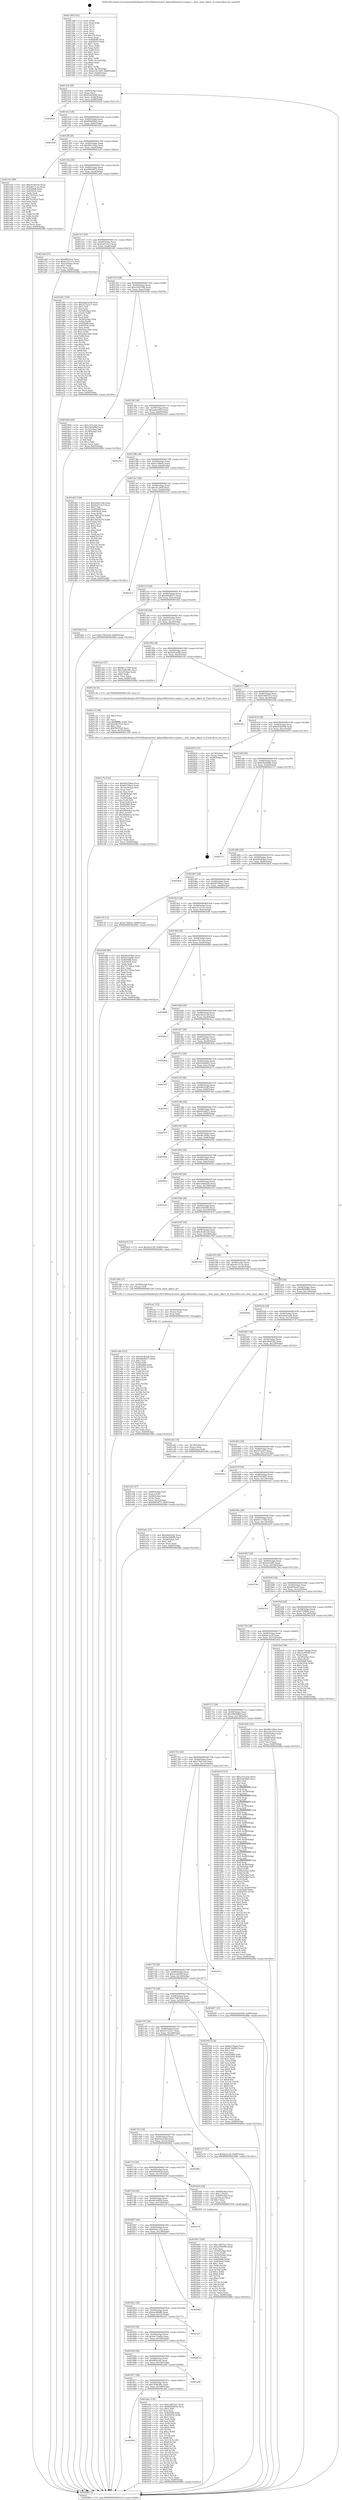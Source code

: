 digraph "0x401260" {
  label = "0x401260 (/mnt/c/Users/mathe/Desktop/tcc/POCII/binaries/extr_kphp-kdblistslists-engine.c_clear_input_object_id_Final-ollvm.out::main(0))"
  labelloc = "t"
  node[shape=record]

  Entry [label="",width=0.3,height=0.3,shape=circle,fillcolor=black,style=filled]
  "0x4012c6" [label="{
     0x4012c6 [29]\l
     | [instrs]\l
     &nbsp;&nbsp;0x4012c6 \<+3\>: mov -0x80(%rbp),%eax\l
     &nbsp;&nbsp;0x4012c9 \<+2\>: mov %eax,%ecx\l
     &nbsp;&nbsp;0x4012cb \<+6\>: sub $0x81db5b48,%ecx\l
     &nbsp;&nbsp;0x4012d1 \<+6\>: mov %eax,-0x94(%rbp)\l
     &nbsp;&nbsp;0x4012d7 \<+6\>: mov %ecx,-0x98(%rbp)\l
     &nbsp;&nbsp;0x4012dd \<+6\>: je 0000000000402424 \<main+0x11c4\>\l
  }"]
  "0x402424" [label="{
     0x402424\l
  }", style=dashed]
  "0x4012e3" [label="{
     0x4012e3 [28]\l
     | [instrs]\l
     &nbsp;&nbsp;0x4012e3 \<+5\>: jmp 00000000004012e8 \<main+0x88\>\l
     &nbsp;&nbsp;0x4012e8 \<+6\>: mov -0x94(%rbp),%eax\l
     &nbsp;&nbsp;0x4012ee \<+5\>: sub $0x89d208d3,%eax\l
     &nbsp;&nbsp;0x4012f3 \<+6\>: mov %eax,-0x9c(%rbp)\l
     &nbsp;&nbsp;0x4012f9 \<+6\>: je 0000000000401f50 \<main+0xcf0\>\l
  }"]
  Exit [label="",width=0.3,height=0.3,shape=circle,fillcolor=black,style=filled,peripheries=2]
  "0x401f50" [label="{
     0x401f50\l
  }", style=dashed]
  "0x4012ff" [label="{
     0x4012ff [28]\l
     | [instrs]\l
     &nbsp;&nbsp;0x4012ff \<+5\>: jmp 0000000000401304 \<main+0xa4\>\l
     &nbsp;&nbsp;0x401304 \<+6\>: mov -0x94(%rbp),%eax\l
     &nbsp;&nbsp;0x40130a \<+5\>: sub $0x981c20ea,%eax\l
     &nbsp;&nbsp;0x40130f \<+6\>: mov %eax,-0xa0(%rbp)\l
     &nbsp;&nbsp;0x401315 \<+6\>: je 0000000000401e43 \<main+0xbe3\>\l
  }"]
  "0x401eb6" [label="{
     0x401eb6 [142]\l
     | [instrs]\l
     &nbsp;&nbsp;0x401eb6 \<+5\>: mov $0xe4c4b1e6,%ecx\l
     &nbsp;&nbsp;0x401ebb \<+5\>: mov $0xb0bdfd73,%edx\l
     &nbsp;&nbsp;0x401ec0 \<+3\>: mov $0x1,%sil\l
     &nbsp;&nbsp;0x401ec3 \<+3\>: xor %r8d,%r8d\l
     &nbsp;&nbsp;0x401ec6 \<+8\>: mov 0x405068,%r9d\l
     &nbsp;&nbsp;0x401ece \<+8\>: mov 0x405054,%r10d\l
     &nbsp;&nbsp;0x401ed6 \<+4\>: sub $0x1,%r8d\l
     &nbsp;&nbsp;0x401eda \<+3\>: mov %r9d,%r11d\l
     &nbsp;&nbsp;0x401edd \<+3\>: add %r8d,%r11d\l
     &nbsp;&nbsp;0x401ee0 \<+4\>: imul %r11d,%r9d\l
     &nbsp;&nbsp;0x401ee4 \<+4\>: and $0x1,%r9d\l
     &nbsp;&nbsp;0x401ee8 \<+4\>: cmp $0x0,%r9d\l
     &nbsp;&nbsp;0x401eec \<+3\>: sete %bl\l
     &nbsp;&nbsp;0x401eef \<+4\>: cmp $0xa,%r10d\l
     &nbsp;&nbsp;0x401ef3 \<+4\>: setl %r14b\l
     &nbsp;&nbsp;0x401ef7 \<+3\>: mov %bl,%r15b\l
     &nbsp;&nbsp;0x401efa \<+4\>: xor $0xff,%r15b\l
     &nbsp;&nbsp;0x401efe \<+3\>: mov %r14b,%r12b\l
     &nbsp;&nbsp;0x401f01 \<+4\>: xor $0xff,%r12b\l
     &nbsp;&nbsp;0x401f05 \<+4\>: xor $0x1,%sil\l
     &nbsp;&nbsp;0x401f09 \<+3\>: mov %r15b,%r13b\l
     &nbsp;&nbsp;0x401f0c \<+4\>: and $0xff,%r13b\l
     &nbsp;&nbsp;0x401f10 \<+3\>: and %sil,%bl\l
     &nbsp;&nbsp;0x401f13 \<+3\>: mov %r12b,%al\l
     &nbsp;&nbsp;0x401f16 \<+2\>: and $0xff,%al\l
     &nbsp;&nbsp;0x401f18 \<+3\>: and %sil,%r14b\l
     &nbsp;&nbsp;0x401f1b \<+3\>: or %bl,%r13b\l
     &nbsp;&nbsp;0x401f1e \<+3\>: or %r14b,%al\l
     &nbsp;&nbsp;0x401f21 \<+3\>: xor %al,%r13b\l
     &nbsp;&nbsp;0x401f24 \<+3\>: or %r12b,%r15b\l
     &nbsp;&nbsp;0x401f27 \<+4\>: xor $0xff,%r15b\l
     &nbsp;&nbsp;0x401f2b \<+4\>: or $0x1,%sil\l
     &nbsp;&nbsp;0x401f2f \<+3\>: and %sil,%r15b\l
     &nbsp;&nbsp;0x401f32 \<+3\>: or %r15b,%r13b\l
     &nbsp;&nbsp;0x401f35 \<+4\>: test $0x1,%r13b\l
     &nbsp;&nbsp;0x401f39 \<+3\>: cmovne %edx,%ecx\l
     &nbsp;&nbsp;0x401f3c \<+3\>: mov %ecx,-0x80(%rbp)\l
     &nbsp;&nbsp;0x401f3f \<+5\>: jmp 000000000040288e \<main+0x162e\>\l
  }"]
  "0x401e43" [label="{
     0x401e43 [88]\l
     | [instrs]\l
     &nbsp;&nbsp;0x401e43 \<+5\>: mov $0xe4c4b1e6,%eax\l
     &nbsp;&nbsp;0x401e48 \<+5\>: mov $0xe8c11c3a,%ecx\l
     &nbsp;&nbsp;0x401e4d \<+7\>: mov 0x405068,%edx\l
     &nbsp;&nbsp;0x401e54 \<+7\>: mov 0x405054,%esi\l
     &nbsp;&nbsp;0x401e5b \<+2\>: mov %edx,%edi\l
     &nbsp;&nbsp;0x401e5d \<+6\>: sub $0x7fc5f1d2,%edi\l
     &nbsp;&nbsp;0x401e63 \<+3\>: sub $0x1,%edi\l
     &nbsp;&nbsp;0x401e66 \<+6\>: add $0x7fc5f1d2,%edi\l
     &nbsp;&nbsp;0x401e6c \<+3\>: imul %edi,%edx\l
     &nbsp;&nbsp;0x401e6f \<+3\>: and $0x1,%edx\l
     &nbsp;&nbsp;0x401e72 \<+3\>: cmp $0x0,%edx\l
     &nbsp;&nbsp;0x401e75 \<+4\>: sete %r8b\l
     &nbsp;&nbsp;0x401e79 \<+3\>: cmp $0xa,%esi\l
     &nbsp;&nbsp;0x401e7c \<+4\>: setl %r9b\l
     &nbsp;&nbsp;0x401e80 \<+3\>: mov %r8b,%r10b\l
     &nbsp;&nbsp;0x401e83 \<+3\>: and %r9b,%r10b\l
     &nbsp;&nbsp;0x401e86 \<+3\>: xor %r9b,%r8b\l
     &nbsp;&nbsp;0x401e89 \<+3\>: or %r8b,%r10b\l
     &nbsp;&nbsp;0x401e8c \<+4\>: test $0x1,%r10b\l
     &nbsp;&nbsp;0x401e90 \<+3\>: cmovne %ecx,%eax\l
     &nbsp;&nbsp;0x401e93 \<+3\>: mov %eax,-0x80(%rbp)\l
     &nbsp;&nbsp;0x401e96 \<+5\>: jmp 000000000040288e \<main+0x162e\>\l
  }"]
  "0x40131b" [label="{
     0x40131b [28]\l
     | [instrs]\l
     &nbsp;&nbsp;0x40131b \<+5\>: jmp 0000000000401320 \<main+0xc0\>\l
     &nbsp;&nbsp;0x401320 \<+6\>: mov -0x94(%rbp),%eax\l
     &nbsp;&nbsp;0x401326 \<+5\>: sub $0x99654f72,%eax\l
     &nbsp;&nbsp;0x40132b \<+6\>: mov %eax,-0xa4(%rbp)\l
     &nbsp;&nbsp;0x401331 \<+6\>: je 0000000000401a6d \<main+0x80d\>\l
  }"]
  "0x401ea7" [label="{
     0x401ea7 [15]\l
     | [instrs]\l
     &nbsp;&nbsp;0x401ea7 \<+4\>: mov -0x58(%rbp),%rax\l
     &nbsp;&nbsp;0x401eab \<+3\>: mov (%rax),%rax\l
     &nbsp;&nbsp;0x401eae \<+3\>: mov %rax,%rdi\l
     &nbsp;&nbsp;0x401eb1 \<+5\>: call 0000000000401030 \<free@plt\>\l
     | [calls]\l
     &nbsp;&nbsp;0x401030 \{1\} (unknown)\l
  }"]
  "0x401a6d" [label="{
     0x401a6d [27]\l
     | [instrs]\l
     &nbsp;&nbsp;0x401a6d \<+5\>: mov $0x6ff2b3ee,%eax\l
     &nbsp;&nbsp;0x401a72 \<+5\>: mov $0xb1321c15,%ecx\l
     &nbsp;&nbsp;0x401a77 \<+3\>: mov -0x2c(%rbp),%edx\l
     &nbsp;&nbsp;0x401a7a \<+3\>: cmp $0x1,%edx\l
     &nbsp;&nbsp;0x401a7d \<+3\>: cmovl %ecx,%eax\l
     &nbsp;&nbsp;0x401a80 \<+3\>: mov %eax,-0x80(%rbp)\l
     &nbsp;&nbsp;0x401a83 \<+5\>: jmp 000000000040288e \<main+0x162e\>\l
  }"]
  "0x401337" [label="{
     0x401337 [28]\l
     | [instrs]\l
     &nbsp;&nbsp;0x401337 \<+5\>: jmp 000000000040133c \<main+0xdc\>\l
     &nbsp;&nbsp;0x40133c \<+6\>: mov -0x94(%rbp),%eax\l
     &nbsp;&nbsp;0x401342 \<+5\>: sub $0x9a47e3c3,%eax\l
     &nbsp;&nbsp;0x401347 \<+6\>: mov %eax,-0xa8(%rbp)\l
     &nbsp;&nbsp;0x40134d \<+6\>: je 0000000000401d91 \<main+0xb31\>\l
  }"]
  "0x401c7b" [label="{
     0x401c7b [122]\l
     | [instrs]\l
     &nbsp;&nbsp;0x401c7b \<+5\>: mov $0xb91858ea,%ecx\l
     &nbsp;&nbsp;0x401c80 \<+5\>: mov $0xbb75fbe2,%edx\l
     &nbsp;&nbsp;0x401c85 \<+6\>: mov -0x16c(%rbp),%esi\l
     &nbsp;&nbsp;0x401c8b \<+3\>: imul %eax,%esi\l
     &nbsp;&nbsp;0x401c8e \<+3\>: movslq %esi,%rdi\l
     &nbsp;&nbsp;0x401c91 \<+4\>: mov -0x58(%rbp),%r8\l
     &nbsp;&nbsp;0x401c95 \<+3\>: mov (%r8),%r8\l
     &nbsp;&nbsp;0x401c98 \<+4\>: mov -0x50(%rbp),%r9\l
     &nbsp;&nbsp;0x401c9c \<+3\>: movslq (%r9),%r9\l
     &nbsp;&nbsp;0x401c9f \<+4\>: mov %rdi,(%r8,%r9,8)\l
     &nbsp;&nbsp;0x401ca3 \<+7\>: mov 0x405068,%eax\l
     &nbsp;&nbsp;0x401caa \<+7\>: mov 0x405054,%esi\l
     &nbsp;&nbsp;0x401cb1 \<+3\>: mov %eax,%r10d\l
     &nbsp;&nbsp;0x401cb4 \<+7\>: add $0x2f0dadca,%r10d\l
     &nbsp;&nbsp;0x401cbb \<+4\>: sub $0x1,%r10d\l
     &nbsp;&nbsp;0x401cbf \<+7\>: sub $0x2f0dadca,%r10d\l
     &nbsp;&nbsp;0x401cc6 \<+4\>: imul %r10d,%eax\l
     &nbsp;&nbsp;0x401cca \<+3\>: and $0x1,%eax\l
     &nbsp;&nbsp;0x401ccd \<+3\>: cmp $0x0,%eax\l
     &nbsp;&nbsp;0x401cd0 \<+4\>: sete %r11b\l
     &nbsp;&nbsp;0x401cd4 \<+3\>: cmp $0xa,%esi\l
     &nbsp;&nbsp;0x401cd7 \<+3\>: setl %bl\l
     &nbsp;&nbsp;0x401cda \<+3\>: mov %r11b,%r14b\l
     &nbsp;&nbsp;0x401cdd \<+3\>: and %bl,%r14b\l
     &nbsp;&nbsp;0x401ce0 \<+3\>: xor %bl,%r11b\l
     &nbsp;&nbsp;0x401ce3 \<+3\>: or %r11b,%r14b\l
     &nbsp;&nbsp;0x401ce6 \<+4\>: test $0x1,%r14b\l
     &nbsp;&nbsp;0x401cea \<+3\>: cmovne %edx,%ecx\l
     &nbsp;&nbsp;0x401ced \<+3\>: mov %ecx,-0x80(%rbp)\l
     &nbsp;&nbsp;0x401cf0 \<+5\>: jmp 000000000040288e \<main+0x162e\>\l
  }"]
  "0x401d91" [label="{
     0x401d91 [166]\l
     | [instrs]\l
     &nbsp;&nbsp;0x401d91 \<+5\>: mov $0xebda7a3b,%eax\l
     &nbsp;&nbsp;0x401d96 \<+5\>: mov $0x527222c7,%ecx\l
     &nbsp;&nbsp;0x401d9b \<+2\>: mov $0x1,%dl\l
     &nbsp;&nbsp;0x401d9d \<+2\>: xor %esi,%esi\l
     &nbsp;&nbsp;0x401d9f \<+4\>: mov -0x50(%rbp),%rdi\l
     &nbsp;&nbsp;0x401da3 \<+3\>: mov (%rdi),%r8d\l
     &nbsp;&nbsp;0x401da6 \<+3\>: sub $0x1,%esi\l
     &nbsp;&nbsp;0x401da9 \<+3\>: sub %esi,%r8d\l
     &nbsp;&nbsp;0x401dac \<+4\>: mov -0x50(%rbp),%rdi\l
     &nbsp;&nbsp;0x401db0 \<+3\>: mov %r8d,(%rdi)\l
     &nbsp;&nbsp;0x401db3 \<+7\>: mov 0x405068,%esi\l
     &nbsp;&nbsp;0x401dba \<+8\>: mov 0x405054,%r8d\l
     &nbsp;&nbsp;0x401dc2 \<+3\>: mov %esi,%r9d\l
     &nbsp;&nbsp;0x401dc5 \<+7\>: add $0x656a140b,%r9d\l
     &nbsp;&nbsp;0x401dcc \<+4\>: sub $0x1,%r9d\l
     &nbsp;&nbsp;0x401dd0 \<+7\>: sub $0x656a140b,%r9d\l
     &nbsp;&nbsp;0x401dd7 \<+4\>: imul %r9d,%esi\l
     &nbsp;&nbsp;0x401ddb \<+3\>: and $0x1,%esi\l
     &nbsp;&nbsp;0x401dde \<+3\>: cmp $0x0,%esi\l
     &nbsp;&nbsp;0x401de1 \<+4\>: sete %r10b\l
     &nbsp;&nbsp;0x401de5 \<+4\>: cmp $0xa,%r8d\l
     &nbsp;&nbsp;0x401de9 \<+4\>: setl %r11b\l
     &nbsp;&nbsp;0x401ded \<+3\>: mov %r10b,%bl\l
     &nbsp;&nbsp;0x401df0 \<+3\>: xor $0xff,%bl\l
     &nbsp;&nbsp;0x401df3 \<+3\>: mov %r11b,%r14b\l
     &nbsp;&nbsp;0x401df6 \<+4\>: xor $0xff,%r14b\l
     &nbsp;&nbsp;0x401dfa \<+3\>: xor $0x0,%dl\l
     &nbsp;&nbsp;0x401dfd \<+3\>: mov %bl,%r15b\l
     &nbsp;&nbsp;0x401e00 \<+4\>: and $0x0,%r15b\l
     &nbsp;&nbsp;0x401e04 \<+3\>: and %dl,%r10b\l
     &nbsp;&nbsp;0x401e07 \<+3\>: mov %r14b,%r12b\l
     &nbsp;&nbsp;0x401e0a \<+4\>: and $0x0,%r12b\l
     &nbsp;&nbsp;0x401e0e \<+3\>: and %dl,%r11b\l
     &nbsp;&nbsp;0x401e11 \<+3\>: or %r10b,%r15b\l
     &nbsp;&nbsp;0x401e14 \<+3\>: or %r11b,%r12b\l
     &nbsp;&nbsp;0x401e17 \<+3\>: xor %r12b,%r15b\l
     &nbsp;&nbsp;0x401e1a \<+3\>: or %r14b,%bl\l
     &nbsp;&nbsp;0x401e1d \<+3\>: xor $0xff,%bl\l
     &nbsp;&nbsp;0x401e20 \<+3\>: or $0x0,%dl\l
     &nbsp;&nbsp;0x401e23 \<+2\>: and %dl,%bl\l
     &nbsp;&nbsp;0x401e25 \<+3\>: or %bl,%r15b\l
     &nbsp;&nbsp;0x401e28 \<+4\>: test $0x1,%r15b\l
     &nbsp;&nbsp;0x401e2c \<+3\>: cmovne %ecx,%eax\l
     &nbsp;&nbsp;0x401e2f \<+3\>: mov %eax,-0x80(%rbp)\l
     &nbsp;&nbsp;0x401e32 \<+5\>: jmp 000000000040288e \<main+0x162e\>\l
  }"]
  "0x401353" [label="{
     0x401353 [28]\l
     | [instrs]\l
     &nbsp;&nbsp;0x401353 \<+5\>: jmp 0000000000401358 \<main+0xf8\>\l
     &nbsp;&nbsp;0x401358 \<+6\>: mov -0x94(%rbp),%eax\l
     &nbsp;&nbsp;0x40135e \<+5\>: sub $0xa5367a90,%eax\l
     &nbsp;&nbsp;0x401363 \<+6\>: mov %eax,-0xac(%rbp)\l
     &nbsp;&nbsp;0x401369 \<+6\>: je 000000000040189d \<main+0x63d\>\l
  }"]
  "0x401c53" [label="{
     0x401c53 [40]\l
     | [instrs]\l
     &nbsp;&nbsp;0x401c53 \<+5\>: mov $0x2,%ecx\l
     &nbsp;&nbsp;0x401c58 \<+1\>: cltd\l
     &nbsp;&nbsp;0x401c59 \<+2\>: idiv %ecx\l
     &nbsp;&nbsp;0x401c5b \<+6\>: imul $0xfffffffe,%edx,%ecx\l
     &nbsp;&nbsp;0x401c61 \<+6\>: add $0xf361f5c6,%ecx\l
     &nbsp;&nbsp;0x401c67 \<+3\>: add $0x1,%ecx\l
     &nbsp;&nbsp;0x401c6a \<+6\>: sub $0xf361f5c6,%ecx\l
     &nbsp;&nbsp;0x401c70 \<+6\>: mov %ecx,-0x16c(%rbp)\l
     &nbsp;&nbsp;0x401c76 \<+5\>: call 0000000000401160 \<next_i\>\l
     | [calls]\l
     &nbsp;&nbsp;0x401160 \{1\} (/mnt/c/Users/mathe/Desktop/tcc/POCII/binaries/extr_kphp-kdblistslists-engine.c_clear_input_object_id_Final-ollvm.out::next_i)\l
  }"]
  "0x40189d" [label="{
     0x40189d [44]\l
     | [instrs]\l
     &nbsp;&nbsp;0x40189d \<+5\>: mov $0xc551c2dc,%eax\l
     &nbsp;&nbsp;0x4018a2 \<+5\>: mov $0x184599bf,%ecx\l
     &nbsp;&nbsp;0x4018a7 \<+3\>: mov -0x7a(%rbp),%dl\l
     &nbsp;&nbsp;0x4018aa \<+4\>: mov -0x79(%rbp),%sil\l
     &nbsp;&nbsp;0x4018ae \<+3\>: mov %dl,%dil\l
     &nbsp;&nbsp;0x4018b1 \<+3\>: and %sil,%dil\l
     &nbsp;&nbsp;0x4018b4 \<+3\>: xor %sil,%dl\l
     &nbsp;&nbsp;0x4018b7 \<+3\>: or %dl,%dil\l
     &nbsp;&nbsp;0x4018ba \<+4\>: test $0x1,%dil\l
     &nbsp;&nbsp;0x4018be \<+3\>: cmovne %ecx,%eax\l
     &nbsp;&nbsp;0x4018c1 \<+3\>: mov %eax,-0x80(%rbp)\l
     &nbsp;&nbsp;0x4018c4 \<+5\>: jmp 000000000040288e \<main+0x162e\>\l
  }"]
  "0x40136f" [label="{
     0x40136f [28]\l
     | [instrs]\l
     &nbsp;&nbsp;0x40136f \<+5\>: jmp 0000000000401374 \<main+0x114\>\l
     &nbsp;&nbsp;0x401374 \<+6\>: mov -0x94(%rbp),%eax\l
     &nbsp;&nbsp;0x40137a \<+5\>: sub $0xaa0ec603,%eax\l
     &nbsp;&nbsp;0x40137f \<+6\>: mov %eax,-0xb0(%rbp)\l
     &nbsp;&nbsp;0x401385 \<+6\>: je 00000000004022a3 \<main+0x1043\>\l
  }"]
  "0x40288e" [label="{
     0x40288e [5]\l
     | [instrs]\l
     &nbsp;&nbsp;0x40288e \<+5\>: jmp 00000000004012c6 \<main+0x66\>\l
  }"]
  "0x401260" [label="{
     0x401260 [102]\l
     | [instrs]\l
     &nbsp;&nbsp;0x401260 \<+1\>: push %rbp\l
     &nbsp;&nbsp;0x401261 \<+3\>: mov %rsp,%rbp\l
     &nbsp;&nbsp;0x401264 \<+2\>: push %r15\l
     &nbsp;&nbsp;0x401266 \<+2\>: push %r14\l
     &nbsp;&nbsp;0x401268 \<+2\>: push %r13\l
     &nbsp;&nbsp;0x40126a \<+2\>: push %r12\l
     &nbsp;&nbsp;0x40126c \<+1\>: push %rbx\l
     &nbsp;&nbsp;0x40126d \<+7\>: sub $0x158,%rsp\l
     &nbsp;&nbsp;0x401274 \<+2\>: xor %eax,%eax\l
     &nbsp;&nbsp;0x401276 \<+7\>: mov 0x405068,%ecx\l
     &nbsp;&nbsp;0x40127d \<+7\>: mov 0x405054,%edx\l
     &nbsp;&nbsp;0x401284 \<+3\>: sub $0x1,%eax\l
     &nbsp;&nbsp;0x401287 \<+3\>: mov %ecx,%r8d\l
     &nbsp;&nbsp;0x40128a \<+3\>: add %eax,%r8d\l
     &nbsp;&nbsp;0x40128d \<+4\>: imul %r8d,%ecx\l
     &nbsp;&nbsp;0x401291 \<+3\>: and $0x1,%ecx\l
     &nbsp;&nbsp;0x401294 \<+3\>: cmp $0x0,%ecx\l
     &nbsp;&nbsp;0x401297 \<+4\>: sete %r9b\l
     &nbsp;&nbsp;0x40129b \<+4\>: and $0x1,%r9b\l
     &nbsp;&nbsp;0x40129f \<+4\>: mov %r9b,-0x7a(%rbp)\l
     &nbsp;&nbsp;0x4012a3 \<+3\>: cmp $0xa,%edx\l
     &nbsp;&nbsp;0x4012a6 \<+4\>: setl %r9b\l
     &nbsp;&nbsp;0x4012aa \<+4\>: and $0x1,%r9b\l
     &nbsp;&nbsp;0x4012ae \<+4\>: mov %r9b,-0x79(%rbp)\l
     &nbsp;&nbsp;0x4012b2 \<+7\>: movl $0xa5367a90,-0x80(%rbp)\l
     &nbsp;&nbsp;0x4012b9 \<+6\>: mov %edi,-0x84(%rbp)\l
     &nbsp;&nbsp;0x4012bf \<+7\>: mov %rsi,-0x90(%rbp)\l
  }"]
  "0x401b61" [label="{
     0x401b61 [104]\l
     | [instrs]\l
     &nbsp;&nbsp;0x401b61 \<+5\>: mov $0xcc6833a1,%ecx\l
     &nbsp;&nbsp;0x401b66 \<+5\>: mov $0xe23fe09d,%edx\l
     &nbsp;&nbsp;0x401b6b \<+2\>: xor %esi,%esi\l
     &nbsp;&nbsp;0x401b6d \<+4\>: mov -0x58(%rbp),%rdi\l
     &nbsp;&nbsp;0x401b71 \<+3\>: mov %rax,(%rdi)\l
     &nbsp;&nbsp;0x401b74 \<+4\>: mov -0x50(%rbp),%rax\l
     &nbsp;&nbsp;0x401b78 \<+6\>: movl $0x0,(%rax)\l
     &nbsp;&nbsp;0x401b7e \<+8\>: mov 0x405068,%r8d\l
     &nbsp;&nbsp;0x401b86 \<+8\>: mov 0x405054,%r9d\l
     &nbsp;&nbsp;0x401b8e \<+3\>: sub $0x1,%esi\l
     &nbsp;&nbsp;0x401b91 \<+3\>: mov %r8d,%r10d\l
     &nbsp;&nbsp;0x401b94 \<+3\>: add %esi,%r10d\l
     &nbsp;&nbsp;0x401b97 \<+4\>: imul %r10d,%r8d\l
     &nbsp;&nbsp;0x401b9b \<+4\>: and $0x1,%r8d\l
     &nbsp;&nbsp;0x401b9f \<+4\>: cmp $0x0,%r8d\l
     &nbsp;&nbsp;0x401ba3 \<+4\>: sete %r11b\l
     &nbsp;&nbsp;0x401ba7 \<+4\>: cmp $0xa,%r9d\l
     &nbsp;&nbsp;0x401bab \<+3\>: setl %bl\l
     &nbsp;&nbsp;0x401bae \<+3\>: mov %r11b,%r14b\l
     &nbsp;&nbsp;0x401bb1 \<+3\>: and %bl,%r14b\l
     &nbsp;&nbsp;0x401bb4 \<+3\>: xor %bl,%r11b\l
     &nbsp;&nbsp;0x401bb7 \<+3\>: or %r11b,%r14b\l
     &nbsp;&nbsp;0x401bba \<+4\>: test $0x1,%r14b\l
     &nbsp;&nbsp;0x401bbe \<+3\>: cmovne %edx,%ecx\l
     &nbsp;&nbsp;0x401bc1 \<+3\>: mov %ecx,-0x80(%rbp)\l
     &nbsp;&nbsp;0x401bc4 \<+5\>: jmp 000000000040288e \<main+0x162e\>\l
  }"]
  "0x4022a3" [label="{
     0x4022a3\l
  }", style=dashed]
  "0x40138b" [label="{
     0x40138b [28]\l
     | [instrs]\l
     &nbsp;&nbsp;0x40138b \<+5\>: jmp 0000000000401390 \<main+0x130\>\l
     &nbsp;&nbsp;0x401390 \<+6\>: mov -0x94(%rbp),%eax\l
     &nbsp;&nbsp;0x401396 \<+5\>: sub $0xac768e0c,%eax\l
     &nbsp;&nbsp;0x40139b \<+6\>: mov %eax,-0xb4(%rbp)\l
     &nbsp;&nbsp;0x4013a1 \<+6\>: je 0000000000401d01 \<main+0xaa1\>\l
  }"]
  "0x401893" [label="{
     0x401893\l
  }", style=dashed]
  "0x401d01" [label="{
     0x401d01 [144]\l
     | [instrs]\l
     &nbsp;&nbsp;0x401d01 \<+5\>: mov $0xebda7a3b,%eax\l
     &nbsp;&nbsp;0x401d06 \<+5\>: mov $0x9a47e3c3,%ecx\l
     &nbsp;&nbsp;0x401d0b \<+2\>: mov $0x1,%dl\l
     &nbsp;&nbsp;0x401d0d \<+7\>: mov 0x405068,%esi\l
     &nbsp;&nbsp;0x401d14 \<+7\>: mov 0x405054,%edi\l
     &nbsp;&nbsp;0x401d1b \<+3\>: mov %esi,%r8d\l
     &nbsp;&nbsp;0x401d1e \<+7\>: sub $0x78d3a276,%r8d\l
     &nbsp;&nbsp;0x401d25 \<+4\>: sub $0x1,%r8d\l
     &nbsp;&nbsp;0x401d29 \<+7\>: add $0x78d3a276,%r8d\l
     &nbsp;&nbsp;0x401d30 \<+4\>: imul %r8d,%esi\l
     &nbsp;&nbsp;0x401d34 \<+3\>: and $0x1,%esi\l
     &nbsp;&nbsp;0x401d37 \<+3\>: cmp $0x0,%esi\l
     &nbsp;&nbsp;0x401d3a \<+4\>: sete %r9b\l
     &nbsp;&nbsp;0x401d3e \<+3\>: cmp $0xa,%edi\l
     &nbsp;&nbsp;0x401d41 \<+4\>: setl %r10b\l
     &nbsp;&nbsp;0x401d45 \<+3\>: mov %r9b,%r11b\l
     &nbsp;&nbsp;0x401d48 \<+4\>: xor $0xff,%r11b\l
     &nbsp;&nbsp;0x401d4c \<+3\>: mov %r10b,%bl\l
     &nbsp;&nbsp;0x401d4f \<+3\>: xor $0xff,%bl\l
     &nbsp;&nbsp;0x401d52 \<+3\>: xor $0x0,%dl\l
     &nbsp;&nbsp;0x401d55 \<+3\>: mov %r11b,%r14b\l
     &nbsp;&nbsp;0x401d58 \<+4\>: and $0x0,%r14b\l
     &nbsp;&nbsp;0x401d5c \<+3\>: and %dl,%r9b\l
     &nbsp;&nbsp;0x401d5f \<+3\>: mov %bl,%r15b\l
     &nbsp;&nbsp;0x401d62 \<+4\>: and $0x0,%r15b\l
     &nbsp;&nbsp;0x401d66 \<+3\>: and %dl,%r10b\l
     &nbsp;&nbsp;0x401d69 \<+3\>: or %r9b,%r14b\l
     &nbsp;&nbsp;0x401d6c \<+3\>: or %r10b,%r15b\l
     &nbsp;&nbsp;0x401d6f \<+3\>: xor %r15b,%r14b\l
     &nbsp;&nbsp;0x401d72 \<+3\>: or %bl,%r11b\l
     &nbsp;&nbsp;0x401d75 \<+4\>: xor $0xff,%r11b\l
     &nbsp;&nbsp;0x401d79 \<+3\>: or $0x0,%dl\l
     &nbsp;&nbsp;0x401d7c \<+3\>: and %dl,%r11b\l
     &nbsp;&nbsp;0x401d7f \<+3\>: or %r11b,%r14b\l
     &nbsp;&nbsp;0x401d82 \<+4\>: test $0x1,%r14b\l
     &nbsp;&nbsp;0x401d86 \<+3\>: cmovne %ecx,%eax\l
     &nbsp;&nbsp;0x401d89 \<+3\>: mov %eax,-0x80(%rbp)\l
     &nbsp;&nbsp;0x401d8c \<+5\>: jmp 000000000040288e \<main+0x162e\>\l
  }"]
  "0x4013a7" [label="{
     0x4013a7 [28]\l
     | [instrs]\l
     &nbsp;&nbsp;0x4013a7 \<+5\>: jmp 00000000004013ac \<main+0x14c\>\l
     &nbsp;&nbsp;0x4013ac \<+6\>: mov -0x94(%rbp),%eax\l
     &nbsp;&nbsp;0x4013b2 \<+5\>: sub $0xafcc283f,%eax\l
     &nbsp;&nbsp;0x4013b7 \<+6\>: mov %eax,-0xb8(%rbp)\l
     &nbsp;&nbsp;0x4013bd \<+6\>: je 0000000000402312 \<main+0x10b2\>\l
  }"]
  "0x401abe" [label="{
     0x401abe [134]\l
     | [instrs]\l
     &nbsp;&nbsp;0x401abe \<+5\>: mov $0xcc6833a1,%eax\l
     &nbsp;&nbsp;0x401ac3 \<+5\>: mov $0x6440463d,%ecx\l
     &nbsp;&nbsp;0x401ac8 \<+2\>: mov $0x1,%dl\l
     &nbsp;&nbsp;0x401aca \<+2\>: xor %esi,%esi\l
     &nbsp;&nbsp;0x401acc \<+7\>: mov 0x405068,%edi\l
     &nbsp;&nbsp;0x401ad3 \<+8\>: mov 0x405054,%r8d\l
     &nbsp;&nbsp;0x401adb \<+3\>: sub $0x1,%esi\l
     &nbsp;&nbsp;0x401ade \<+3\>: mov %edi,%r9d\l
     &nbsp;&nbsp;0x401ae1 \<+3\>: add %esi,%r9d\l
     &nbsp;&nbsp;0x401ae4 \<+4\>: imul %r9d,%edi\l
     &nbsp;&nbsp;0x401ae8 \<+3\>: and $0x1,%edi\l
     &nbsp;&nbsp;0x401aeb \<+3\>: cmp $0x0,%edi\l
     &nbsp;&nbsp;0x401aee \<+4\>: sete %r10b\l
     &nbsp;&nbsp;0x401af2 \<+4\>: cmp $0xa,%r8d\l
     &nbsp;&nbsp;0x401af6 \<+4\>: setl %r11b\l
     &nbsp;&nbsp;0x401afa \<+3\>: mov %r10b,%bl\l
     &nbsp;&nbsp;0x401afd \<+3\>: xor $0xff,%bl\l
     &nbsp;&nbsp;0x401b00 \<+3\>: mov %r11b,%r14b\l
     &nbsp;&nbsp;0x401b03 \<+4\>: xor $0xff,%r14b\l
     &nbsp;&nbsp;0x401b07 \<+3\>: xor $0x0,%dl\l
     &nbsp;&nbsp;0x401b0a \<+3\>: mov %bl,%r15b\l
     &nbsp;&nbsp;0x401b0d \<+4\>: and $0x0,%r15b\l
     &nbsp;&nbsp;0x401b11 \<+3\>: and %dl,%r10b\l
     &nbsp;&nbsp;0x401b14 \<+3\>: mov %r14b,%r12b\l
     &nbsp;&nbsp;0x401b17 \<+4\>: and $0x0,%r12b\l
     &nbsp;&nbsp;0x401b1b \<+3\>: and %dl,%r11b\l
     &nbsp;&nbsp;0x401b1e \<+3\>: or %r10b,%r15b\l
     &nbsp;&nbsp;0x401b21 \<+3\>: or %r11b,%r12b\l
     &nbsp;&nbsp;0x401b24 \<+3\>: xor %r12b,%r15b\l
     &nbsp;&nbsp;0x401b27 \<+3\>: or %r14b,%bl\l
     &nbsp;&nbsp;0x401b2a \<+3\>: xor $0xff,%bl\l
     &nbsp;&nbsp;0x401b2d \<+3\>: or $0x0,%dl\l
     &nbsp;&nbsp;0x401b30 \<+2\>: and %dl,%bl\l
     &nbsp;&nbsp;0x401b32 \<+3\>: or %bl,%r15b\l
     &nbsp;&nbsp;0x401b35 \<+4\>: test $0x1,%r15b\l
     &nbsp;&nbsp;0x401b39 \<+3\>: cmovne %ecx,%eax\l
     &nbsp;&nbsp;0x401b3c \<+3\>: mov %eax,-0x80(%rbp)\l
     &nbsp;&nbsp;0x401b3f \<+5\>: jmp 000000000040288e \<main+0x162e\>\l
  }"]
  "0x402312" [label="{
     0x402312\l
  }", style=dashed]
  "0x4013c3" [label="{
     0x4013c3 [28]\l
     | [instrs]\l
     &nbsp;&nbsp;0x4013c3 \<+5\>: jmp 00000000004013c8 \<main+0x168\>\l
     &nbsp;&nbsp;0x4013c8 \<+6\>: mov -0x94(%rbp),%eax\l
     &nbsp;&nbsp;0x4013ce \<+5\>: sub $0xb0bdfd73,%eax\l
     &nbsp;&nbsp;0x4013d3 \<+6\>: mov %eax,-0xbc(%rbp)\l
     &nbsp;&nbsp;0x4013d9 \<+6\>: je 0000000000401f44 \<main+0xce4\>\l
  }"]
  "0x401877" [label="{
     0x401877 [28]\l
     | [instrs]\l
     &nbsp;&nbsp;0x401877 \<+5\>: jmp 000000000040187c \<main+0x61c\>\l
     &nbsp;&nbsp;0x40187c \<+6\>: mov -0x94(%rbp),%eax\l
     &nbsp;&nbsp;0x401882 \<+5\>: sub $0x7636c99c,%eax\l
     &nbsp;&nbsp;0x401887 \<+6\>: mov %eax,-0x168(%rbp)\l
     &nbsp;&nbsp;0x40188d \<+6\>: je 0000000000401abe \<main+0x85e\>\l
  }"]
  "0x401f44" [label="{
     0x401f44 [12]\l
     | [instrs]\l
     &nbsp;&nbsp;0x401f44 \<+7\>: movl $0x37b652e0,-0x80(%rbp)\l
     &nbsp;&nbsp;0x401f4b \<+5\>: jmp 000000000040288e \<main+0x162e\>\l
  }"]
  "0x4013df" [label="{
     0x4013df [28]\l
     | [instrs]\l
     &nbsp;&nbsp;0x4013df \<+5\>: jmp 00000000004013e4 \<main+0x184\>\l
     &nbsp;&nbsp;0x4013e4 \<+6\>: mov -0x94(%rbp),%eax\l
     &nbsp;&nbsp;0x4013ea \<+5\>: sub $0xb1321c15,%eax\l
     &nbsp;&nbsp;0x4013ef \<+6\>: mov %eax,-0xc0(%rbp)\l
     &nbsp;&nbsp;0x4013f5 \<+6\>: je 0000000000401aa3 \<main+0x843\>\l
  }"]
  "0x401a88" [label="{
     0x401a88\l
  }", style=dashed]
  "0x401aa3" [label="{
     0x401aa3 [27]\l
     | [instrs]\l
     &nbsp;&nbsp;0x401aa3 \<+5\>: mov $0xf41137b6,%eax\l
     &nbsp;&nbsp;0x401aa8 \<+5\>: mov $0x7636c99c,%ecx\l
     &nbsp;&nbsp;0x401aad \<+3\>: mov -0x2c(%rbp),%edx\l
     &nbsp;&nbsp;0x401ab0 \<+3\>: cmp $0x0,%edx\l
     &nbsp;&nbsp;0x401ab3 \<+3\>: cmove %ecx,%eax\l
     &nbsp;&nbsp;0x401ab6 \<+3\>: mov %eax,-0x80(%rbp)\l
     &nbsp;&nbsp;0x401ab9 \<+5\>: jmp 000000000040288e \<main+0x162e\>\l
  }"]
  "0x4013fb" [label="{
     0x4013fb [28]\l
     | [instrs]\l
     &nbsp;&nbsp;0x4013fb \<+5\>: jmp 0000000000401400 \<main+0x1a0\>\l
     &nbsp;&nbsp;0x401400 \<+6\>: mov -0x94(%rbp),%eax\l
     &nbsp;&nbsp;0x401406 \<+5\>: sub $0xb252a6fe,%eax\l
     &nbsp;&nbsp;0x40140b \<+6\>: mov %eax,-0xc4(%rbp)\l
     &nbsp;&nbsp;0x401411 \<+6\>: je 0000000000401c4e \<main+0x9ee\>\l
  }"]
  "0x40185b" [label="{
     0x40185b [28]\l
     | [instrs]\l
     &nbsp;&nbsp;0x40185b \<+5\>: jmp 0000000000401860 \<main+0x600\>\l
     &nbsp;&nbsp;0x401860 \<+6\>: mov -0x94(%rbp),%eax\l
     &nbsp;&nbsp;0x401866 \<+5\>: sub $0x6ff2b3ee,%eax\l
     &nbsp;&nbsp;0x40186b \<+6\>: mov %eax,-0x164(%rbp)\l
     &nbsp;&nbsp;0x401871 \<+6\>: je 0000000000401a88 \<main+0x828\>\l
  }"]
  "0x401c4e" [label="{
     0x401c4e [5]\l
     | [instrs]\l
     &nbsp;&nbsp;0x401c4e \<+5\>: call 0000000000401160 \<next_i\>\l
     | [calls]\l
     &nbsp;&nbsp;0x401160 \{1\} (/mnt/c/Users/mathe/Desktop/tcc/POCII/binaries/extr_kphp-kdblistslists-engine.c_clear_input_object_id_Final-ollvm.out::next_i)\l
  }"]
  "0x401417" [label="{
     0x401417 [28]\l
     | [instrs]\l
     &nbsp;&nbsp;0x401417 \<+5\>: jmp 000000000040141c \<main+0x1bc\>\l
     &nbsp;&nbsp;0x40141c \<+6\>: mov -0x94(%rbp),%eax\l
     &nbsp;&nbsp;0x401422 \<+5\>: sub $0xb3b00353,%eax\l
     &nbsp;&nbsp;0x401427 \<+6\>: mov %eax,-0xc8(%rbp)\l
     &nbsp;&nbsp;0x40142d \<+6\>: je 000000000040224b \<main+0xfeb\>\l
  }"]
  "0x40287d" [label="{
     0x40287d\l
  }", style=dashed]
  "0x40224b" [label="{
     0x40224b\l
  }", style=dashed]
  "0x401433" [label="{
     0x401433 [28]\l
     | [instrs]\l
     &nbsp;&nbsp;0x401433 \<+5\>: jmp 0000000000401438 \<main+0x1d8\>\l
     &nbsp;&nbsp;0x401438 \<+6\>: mov -0x94(%rbp),%eax\l
     &nbsp;&nbsp;0x40143e \<+5\>: sub $0xb45de93b,%eax\l
     &nbsp;&nbsp;0x401443 \<+6\>: mov %eax,-0xcc(%rbp)\l
     &nbsp;&nbsp;0x401449 \<+6\>: je 0000000000402653 \<main+0x13f3\>\l
  }"]
  "0x40183f" [label="{
     0x40183f [28]\l
     | [instrs]\l
     &nbsp;&nbsp;0x40183f \<+5\>: jmp 0000000000401844 \<main+0x5e4\>\l
     &nbsp;&nbsp;0x401844 \<+6\>: mov -0x94(%rbp),%eax\l
     &nbsp;&nbsp;0x40184a \<+5\>: sub $0x6e73ba0a,%eax\l
     &nbsp;&nbsp;0x40184f \<+6\>: mov %eax,-0x160(%rbp)\l
     &nbsp;&nbsp;0x401855 \<+6\>: je 000000000040287d \<main+0x161d\>\l
  }"]
  "0x402653" [label="{
     0x402653 [21]\l
     | [instrs]\l
     &nbsp;&nbsp;0x402653 \<+4\>: mov -0x78(%rbp),%rax\l
     &nbsp;&nbsp;0x402657 \<+2\>: mov (%rax),%eax\l
     &nbsp;&nbsp;0x402659 \<+4\>: lea -0x28(%rbp),%rsp\l
     &nbsp;&nbsp;0x40265d \<+1\>: pop %rbx\l
     &nbsp;&nbsp;0x40265e \<+2\>: pop %r12\l
     &nbsp;&nbsp;0x402660 \<+2\>: pop %r13\l
     &nbsp;&nbsp;0x402662 \<+2\>: pop %r14\l
     &nbsp;&nbsp;0x402664 \<+2\>: pop %r15\l
     &nbsp;&nbsp;0x402666 \<+1\>: pop %rbp\l
     &nbsp;&nbsp;0x402667 \<+1\>: ret\l
  }"]
  "0x40144f" [label="{
     0x40144f [28]\l
     | [instrs]\l
     &nbsp;&nbsp;0x40144f \<+5\>: jmp 0000000000401454 \<main+0x1f4\>\l
     &nbsp;&nbsp;0x401454 \<+6\>: mov -0x94(%rbp),%eax\l
     &nbsp;&nbsp;0x40145a \<+5\>: sub $0xb5bd28d6,%eax\l
     &nbsp;&nbsp;0x40145f \<+6\>: mov %eax,-0xd0(%rbp)\l
     &nbsp;&nbsp;0x401465 \<+6\>: je 00000000004027c7 \<main+0x1567\>\l
  }"]
  "0x401a27" [label="{
     0x401a27\l
  }", style=dashed]
  "0x4027c7" [label="{
     0x4027c7\l
  }", style=dashed]
  "0x40146b" [label="{
     0x40146b [28]\l
     | [instrs]\l
     &nbsp;&nbsp;0x40146b \<+5\>: jmp 0000000000401470 \<main+0x210\>\l
     &nbsp;&nbsp;0x401470 \<+6\>: mov -0x94(%rbp),%eax\l
     &nbsp;&nbsp;0x401476 \<+5\>: sub $0xb91858ea,%eax\l
     &nbsp;&nbsp;0x40147b \<+6\>: mov %eax,-0xd4(%rbp)\l
     &nbsp;&nbsp;0x401481 \<+6\>: je 00000000004026e4 \<main+0x1484\>\l
  }"]
  "0x401823" [label="{
     0x401823 [28]\l
     | [instrs]\l
     &nbsp;&nbsp;0x401823 \<+5\>: jmp 0000000000401828 \<main+0x5c8\>\l
     &nbsp;&nbsp;0x401828 \<+6\>: mov -0x94(%rbp),%eax\l
     &nbsp;&nbsp;0x40182e \<+5\>: sub $0x6a396df6,%eax\l
     &nbsp;&nbsp;0x401833 \<+6\>: mov %eax,-0x15c(%rbp)\l
     &nbsp;&nbsp;0x401839 \<+6\>: je 0000000000401a27 \<main+0x7c7\>\l
  }"]
  "0x4026e4" [label="{
     0x4026e4\l
  }", style=dashed]
  "0x401487" [label="{
     0x401487 [28]\l
     | [instrs]\l
     &nbsp;&nbsp;0x401487 \<+5\>: jmp 000000000040148c \<main+0x22c\>\l
     &nbsp;&nbsp;0x40148c \<+6\>: mov -0x94(%rbp),%eax\l
     &nbsp;&nbsp;0x401492 \<+5\>: sub $0xbb75fbe2,%eax\l
     &nbsp;&nbsp;0x401497 \<+6\>: mov %eax,-0xd8(%rbp)\l
     &nbsp;&nbsp;0x40149d \<+6\>: je 0000000000401cf5 \<main+0xa95\>\l
  }"]
  "0x402845" [label="{
     0x402845\l
  }", style=dashed]
  "0x401cf5" [label="{
     0x401cf5 [12]\l
     | [instrs]\l
     &nbsp;&nbsp;0x401cf5 \<+7\>: movl $0xac768e0c,-0x80(%rbp)\l
     &nbsp;&nbsp;0x401cfc \<+5\>: jmp 000000000040288e \<main+0x162e\>\l
  }"]
  "0x4014a3" [label="{
     0x4014a3 [28]\l
     | [instrs]\l
     &nbsp;&nbsp;0x4014a3 \<+5\>: jmp 00000000004014a8 \<main+0x248\>\l
     &nbsp;&nbsp;0x4014a8 \<+6\>: mov -0x94(%rbp),%eax\l
     &nbsp;&nbsp;0x4014ae \<+5\>: sub $0xc51a1b1e,%eax\l
     &nbsp;&nbsp;0x4014b3 \<+6\>: mov %eax,-0xdc(%rbp)\l
     &nbsp;&nbsp;0x4014b9 \<+6\>: je 0000000000401bf6 \<main+0x996\>\l
  }"]
  "0x401807" [label="{
     0x401807 [28]\l
     | [instrs]\l
     &nbsp;&nbsp;0x401807 \<+5\>: jmp 000000000040180c \<main+0x5ac\>\l
     &nbsp;&nbsp;0x40180c \<+6\>: mov -0x94(%rbp),%eax\l
     &nbsp;&nbsp;0x401812 \<+5\>: sub $0x662e1c54,%eax\l
     &nbsp;&nbsp;0x401817 \<+6\>: mov %eax,-0x158(%rbp)\l
     &nbsp;&nbsp;0x40181d \<+6\>: je 0000000000402845 \<main+0x15e5\>\l
  }"]
  "0x401bf6" [label="{
     0x401bf6 [88]\l
     | [instrs]\l
     &nbsp;&nbsp;0x401bf6 \<+5\>: mov $0xb91858ea,%eax\l
     &nbsp;&nbsp;0x401bfb \<+5\>: mov $0xb252a6fe,%ecx\l
     &nbsp;&nbsp;0x401c00 \<+7\>: mov 0x405068,%edx\l
     &nbsp;&nbsp;0x401c07 \<+7\>: mov 0x405054,%esi\l
     &nbsp;&nbsp;0x401c0e \<+2\>: mov %edx,%edi\l
     &nbsp;&nbsp;0x401c10 \<+6\>: sub $0x351765ea,%edi\l
     &nbsp;&nbsp;0x401c16 \<+3\>: sub $0x1,%edi\l
     &nbsp;&nbsp;0x401c19 \<+6\>: add $0x351765ea,%edi\l
     &nbsp;&nbsp;0x401c1f \<+3\>: imul %edi,%edx\l
     &nbsp;&nbsp;0x401c22 \<+3\>: and $0x1,%edx\l
     &nbsp;&nbsp;0x401c25 \<+3\>: cmp $0x0,%edx\l
     &nbsp;&nbsp;0x401c28 \<+4\>: sete %r8b\l
     &nbsp;&nbsp;0x401c2c \<+3\>: cmp $0xa,%esi\l
     &nbsp;&nbsp;0x401c2f \<+4\>: setl %r9b\l
     &nbsp;&nbsp;0x401c33 \<+3\>: mov %r8b,%r10b\l
     &nbsp;&nbsp;0x401c36 \<+3\>: and %r9b,%r10b\l
     &nbsp;&nbsp;0x401c39 \<+3\>: xor %r9b,%r8b\l
     &nbsp;&nbsp;0x401c3c \<+3\>: or %r8b,%r10b\l
     &nbsp;&nbsp;0x401c3f \<+4\>: test $0x1,%r10b\l
     &nbsp;&nbsp;0x401c43 \<+3\>: cmovne %ecx,%eax\l
     &nbsp;&nbsp;0x401c46 \<+3\>: mov %eax,-0x80(%rbp)\l
     &nbsp;&nbsp;0x401c49 \<+5\>: jmp 000000000040288e \<main+0x162e\>\l
  }"]
  "0x4014bf" [label="{
     0x4014bf [28]\l
     | [instrs]\l
     &nbsp;&nbsp;0x4014bf \<+5\>: jmp 00000000004014c4 \<main+0x264\>\l
     &nbsp;&nbsp;0x4014c4 \<+6\>: mov -0x94(%rbp),%eax\l
     &nbsp;&nbsp;0x4014ca \<+5\>: sub $0xc551c2dc,%eax\l
     &nbsp;&nbsp;0x4014cf \<+6\>: mov %eax,-0xe0(%rbp)\l
     &nbsp;&nbsp;0x4014d5 \<+6\>: je 0000000000402668 \<main+0x1408\>\l
  }"]
  "0x40223f" [label="{
     0x40223f\l
  }", style=dashed]
  "0x402668" [label="{
     0x402668\l
  }", style=dashed]
  "0x4014db" [label="{
     0x4014db [28]\l
     | [instrs]\l
     &nbsp;&nbsp;0x4014db \<+5\>: jmp 00000000004014e0 \<main+0x280\>\l
     &nbsp;&nbsp;0x4014e0 \<+6\>: mov -0x94(%rbp),%eax\l
     &nbsp;&nbsp;0x4014e6 \<+5\>: sub $0xc9d3c1af,%eax\l
     &nbsp;&nbsp;0x4014eb \<+6\>: mov %eax,-0xe4(%rbp)\l
     &nbsp;&nbsp;0x4014f1 \<+6\>: je 00000000004024c2 \<main+0x1262\>\l
  }"]
  "0x4017eb" [label="{
     0x4017eb [28]\l
     | [instrs]\l
     &nbsp;&nbsp;0x4017eb \<+5\>: jmp 00000000004017f0 \<main+0x590\>\l
     &nbsp;&nbsp;0x4017f0 \<+6\>: mov -0x94(%rbp),%eax\l
     &nbsp;&nbsp;0x4017f6 \<+5\>: sub $0x661e8450,%eax\l
     &nbsp;&nbsp;0x4017fb \<+6\>: mov %eax,-0x154(%rbp)\l
     &nbsp;&nbsp;0x401801 \<+6\>: je 000000000040223f \<main+0xfdf\>\l
  }"]
  "0x4024c2" [label="{
     0x4024c2\l
  }", style=dashed]
  "0x4014f7" [label="{
     0x4014f7 [28]\l
     | [instrs]\l
     &nbsp;&nbsp;0x4014f7 \<+5\>: jmp 00000000004014fc \<main+0x29c\>\l
     &nbsp;&nbsp;0x4014fc \<+6\>: mov -0x94(%rbp),%eax\l
     &nbsp;&nbsp;0x401502 \<+5\>: sub $0xcc6833a1,%eax\l
     &nbsp;&nbsp;0x401507 \<+6\>: mov %eax,-0xe8(%rbp)\l
     &nbsp;&nbsp;0x40150d \<+6\>: je 00000000004026aa \<main+0x144a\>\l
  }"]
  "0x401b44" [label="{
     0x401b44 [29]\l
     | [instrs]\l
     &nbsp;&nbsp;0x401b44 \<+4\>: mov -0x60(%rbp),%rax\l
     &nbsp;&nbsp;0x401b48 \<+6\>: movl $0x1,(%rax)\l
     &nbsp;&nbsp;0x401b4e \<+4\>: mov -0x60(%rbp),%rax\l
     &nbsp;&nbsp;0x401b52 \<+3\>: movslq (%rax),%rax\l
     &nbsp;&nbsp;0x401b55 \<+4\>: shl $0x3,%rax\l
     &nbsp;&nbsp;0x401b59 \<+3\>: mov %rax,%rdi\l
     &nbsp;&nbsp;0x401b5c \<+5\>: call 0000000000401050 \<malloc@plt\>\l
     | [calls]\l
     &nbsp;&nbsp;0x401050 \{1\} (unknown)\l
  }"]
  "0x4026aa" [label="{
     0x4026aa\l
  }", style=dashed]
  "0x401513" [label="{
     0x401513 [28]\l
     | [instrs]\l
     &nbsp;&nbsp;0x401513 \<+5\>: jmp 0000000000401518 \<main+0x2b8\>\l
     &nbsp;&nbsp;0x401518 \<+6\>: mov -0x94(%rbp),%eax\l
     &nbsp;&nbsp;0x40151e \<+5\>: sub $0xd1400be9,%eax\l
     &nbsp;&nbsp;0x401523 \<+6\>: mov %eax,-0xec(%rbp)\l
     &nbsp;&nbsp;0x401529 \<+6\>: je 0000000000402557 \<main+0x12f7\>\l
  }"]
  "0x4017cf" [label="{
     0x4017cf [28]\l
     | [instrs]\l
     &nbsp;&nbsp;0x4017cf \<+5\>: jmp 00000000004017d4 \<main+0x574\>\l
     &nbsp;&nbsp;0x4017d4 \<+6\>: mov -0x94(%rbp),%eax\l
     &nbsp;&nbsp;0x4017da \<+5\>: sub $0x6440463d,%eax\l
     &nbsp;&nbsp;0x4017df \<+6\>: mov %eax,-0x150(%rbp)\l
     &nbsp;&nbsp;0x4017e5 \<+6\>: je 0000000000401b44 \<main+0x8e4\>\l
  }"]
  "0x402557" [label="{
     0x402557\l
  }", style=dashed]
  "0x40152f" [label="{
     0x40152f [28]\l
     | [instrs]\l
     &nbsp;&nbsp;0x40152f \<+5\>: jmp 0000000000401534 \<main+0x2d4\>\l
     &nbsp;&nbsp;0x401534 \<+6\>: mov -0x94(%rbp),%eax\l
     &nbsp;&nbsp;0x40153a \<+5\>: sub $0xd443ceff,%eax\l
     &nbsp;&nbsp;0x40153f \<+6\>: mov %eax,-0xf0(%rbp)\l
     &nbsp;&nbsp;0x401545 \<+6\>: je 0000000000401fe0 \<main+0xd80\>\l
  }"]
  "0x40286c" [label="{
     0x40286c\l
  }", style=dashed]
  "0x401fe0" [label="{
     0x401fe0\l
  }", style=dashed]
  "0x40154b" [label="{
     0x40154b [28]\l
     | [instrs]\l
     &nbsp;&nbsp;0x40154b \<+5\>: jmp 0000000000401550 \<main+0x2f0\>\l
     &nbsp;&nbsp;0x401550 \<+6\>: mov -0x94(%rbp),%eax\l
     &nbsp;&nbsp;0x401556 \<+5\>: sub $0xd52ebb72,%eax\l
     &nbsp;&nbsp;0x40155b \<+6\>: mov %eax,-0xf4(%rbp)\l
     &nbsp;&nbsp;0x401561 \<+6\>: je 0000000000402371 \<main+0x1111\>\l
  }"]
  "0x4017b3" [label="{
     0x4017b3 [28]\l
     | [instrs]\l
     &nbsp;&nbsp;0x4017b3 \<+5\>: jmp 00000000004017b8 \<main+0x558\>\l
     &nbsp;&nbsp;0x4017b8 \<+6\>: mov -0x94(%rbp),%eax\l
     &nbsp;&nbsp;0x4017be \<+5\>: sub $0x63acd34d,%eax\l
     &nbsp;&nbsp;0x4017c3 \<+6\>: mov %eax,-0x14c(%rbp)\l
     &nbsp;&nbsp;0x4017c9 \<+6\>: je 000000000040286c \<main+0x160c\>\l
  }"]
  "0x402371" [label="{
     0x402371\l
  }", style=dashed]
  "0x401567" [label="{
     0x401567 [28]\l
     | [instrs]\l
     &nbsp;&nbsp;0x401567 \<+5\>: jmp 000000000040156c \<main+0x30c\>\l
     &nbsp;&nbsp;0x40156c \<+6\>: mov -0x94(%rbp),%eax\l
     &nbsp;&nbsp;0x401572 \<+5\>: sub $0xddc3494c,%eax\l
     &nbsp;&nbsp;0x401577 \<+6\>: mov %eax,-0xf8(%rbp)\l
     &nbsp;&nbsp;0x40157d \<+6\>: je 00000000004020b2 \<main+0xe52\>\l
  }"]
  "0x401e37" [label="{
     0x401e37 [12]\l
     | [instrs]\l
     &nbsp;&nbsp;0x401e37 \<+7\>: movl $0xfae2c28,-0x80(%rbp)\l
     &nbsp;&nbsp;0x401e3e \<+5\>: jmp 000000000040288e \<main+0x162e\>\l
  }"]
  "0x4020b2" [label="{
     0x4020b2\l
  }", style=dashed]
  "0x401583" [label="{
     0x401583 [28]\l
     | [instrs]\l
     &nbsp;&nbsp;0x401583 \<+5\>: jmp 0000000000401588 \<main+0x328\>\l
     &nbsp;&nbsp;0x401588 \<+6\>: mov -0x94(%rbp),%eax\l
     &nbsp;&nbsp;0x40158e \<+5\>: sub $0xdfefc085,%eax\l
     &nbsp;&nbsp;0x401593 \<+6\>: mov %eax,-0xfc(%rbp)\l
     &nbsp;&nbsp;0x401599 \<+6\>: je 000000000040281e \<main+0x15be\>\l
  }"]
  "0x401797" [label="{
     0x401797 [28]\l
     | [instrs]\l
     &nbsp;&nbsp;0x401797 \<+5\>: jmp 000000000040179c \<main+0x53c\>\l
     &nbsp;&nbsp;0x40179c \<+6\>: mov -0x94(%rbp),%eax\l
     &nbsp;&nbsp;0x4017a2 \<+5\>: sub $0x527222c7,%eax\l
     &nbsp;&nbsp;0x4017a7 \<+6\>: mov %eax,-0x148(%rbp)\l
     &nbsp;&nbsp;0x4017ad \<+6\>: je 0000000000401e37 \<main+0xbd7\>\l
  }"]
  "0x40281e" [label="{
     0x40281e\l
  }", style=dashed]
  "0x40159f" [label="{
     0x40159f [28]\l
     | [instrs]\l
     &nbsp;&nbsp;0x40159f \<+5\>: jmp 00000000004015a4 \<main+0x344\>\l
     &nbsp;&nbsp;0x4015a4 \<+6\>: mov -0x94(%rbp),%eax\l
     &nbsp;&nbsp;0x4015aa \<+5\>: sub $0xe1bbde26,%eax\l
     &nbsp;&nbsp;0x4015af \<+6\>: mov %eax,-0x100(%rbp)\l
     &nbsp;&nbsp;0x4015b5 \<+6\>: je 0000000000402163 \<main+0xf03\>\l
  }"]
  "0x402563" [label="{
     0x402563 [134]\l
     | [instrs]\l
     &nbsp;&nbsp;0x402563 \<+5\>: mov $0x6e73ba0a,%eax\l
     &nbsp;&nbsp;0x402568 \<+5\>: mov $0x6724806,%ecx\l
     &nbsp;&nbsp;0x40256d \<+2\>: mov $0x1,%dl\l
     &nbsp;&nbsp;0x40256f \<+2\>: xor %esi,%esi\l
     &nbsp;&nbsp;0x402571 \<+7\>: mov 0x405068,%edi\l
     &nbsp;&nbsp;0x402578 \<+8\>: mov 0x405054,%r8d\l
     &nbsp;&nbsp;0x402580 \<+3\>: sub $0x1,%esi\l
     &nbsp;&nbsp;0x402583 \<+3\>: mov %edi,%r9d\l
     &nbsp;&nbsp;0x402586 \<+3\>: add %esi,%r9d\l
     &nbsp;&nbsp;0x402589 \<+4\>: imul %r9d,%edi\l
     &nbsp;&nbsp;0x40258d \<+3\>: and $0x1,%edi\l
     &nbsp;&nbsp;0x402590 \<+3\>: cmp $0x0,%edi\l
     &nbsp;&nbsp;0x402593 \<+4\>: sete %r10b\l
     &nbsp;&nbsp;0x402597 \<+4\>: cmp $0xa,%r8d\l
     &nbsp;&nbsp;0x40259b \<+4\>: setl %r11b\l
     &nbsp;&nbsp;0x40259f \<+3\>: mov %r10b,%bl\l
     &nbsp;&nbsp;0x4025a2 \<+3\>: xor $0xff,%bl\l
     &nbsp;&nbsp;0x4025a5 \<+3\>: mov %r11b,%r14b\l
     &nbsp;&nbsp;0x4025a8 \<+4\>: xor $0xff,%r14b\l
     &nbsp;&nbsp;0x4025ac \<+3\>: xor $0x0,%dl\l
     &nbsp;&nbsp;0x4025af \<+3\>: mov %bl,%r15b\l
     &nbsp;&nbsp;0x4025b2 \<+4\>: and $0x0,%r15b\l
     &nbsp;&nbsp;0x4025b6 \<+3\>: and %dl,%r10b\l
     &nbsp;&nbsp;0x4025b9 \<+3\>: mov %r14b,%r12b\l
     &nbsp;&nbsp;0x4025bc \<+4\>: and $0x0,%r12b\l
     &nbsp;&nbsp;0x4025c0 \<+3\>: and %dl,%r11b\l
     &nbsp;&nbsp;0x4025c3 \<+3\>: or %r10b,%r15b\l
     &nbsp;&nbsp;0x4025c6 \<+3\>: or %r11b,%r12b\l
     &nbsp;&nbsp;0x4025c9 \<+3\>: xor %r12b,%r15b\l
     &nbsp;&nbsp;0x4025cc \<+3\>: or %r14b,%bl\l
     &nbsp;&nbsp;0x4025cf \<+3\>: xor $0xff,%bl\l
     &nbsp;&nbsp;0x4025d2 \<+3\>: or $0x0,%dl\l
     &nbsp;&nbsp;0x4025d5 \<+2\>: and %dl,%bl\l
     &nbsp;&nbsp;0x4025d7 \<+3\>: or %bl,%r15b\l
     &nbsp;&nbsp;0x4025da \<+4\>: test $0x1,%r15b\l
     &nbsp;&nbsp;0x4025de \<+3\>: cmovne %ecx,%eax\l
     &nbsp;&nbsp;0x4025e1 \<+3\>: mov %eax,-0x80(%rbp)\l
     &nbsp;&nbsp;0x4025e4 \<+5\>: jmp 000000000040288e \<main+0x162e\>\l
  }"]
  "0x402163" [label="{
     0x402163\l
  }", style=dashed]
  "0x4015bb" [label="{
     0x4015bb [28]\l
     | [instrs]\l
     &nbsp;&nbsp;0x4015bb \<+5\>: jmp 00000000004015c0 \<main+0x360\>\l
     &nbsp;&nbsp;0x4015c0 \<+6\>: mov -0x94(%rbp),%eax\l
     &nbsp;&nbsp;0x4015c6 \<+5\>: sub $0xe23fe09d,%eax\l
     &nbsp;&nbsp;0x4015cb \<+6\>: mov %eax,-0x104(%rbp)\l
     &nbsp;&nbsp;0x4015d1 \<+6\>: je 0000000000401bc9 \<main+0x969\>\l
  }"]
  "0x40177b" [label="{
     0x40177b [28]\l
     | [instrs]\l
     &nbsp;&nbsp;0x40177b \<+5\>: jmp 0000000000401780 \<main+0x520\>\l
     &nbsp;&nbsp;0x401780 \<+6\>: mov -0x94(%rbp),%eax\l
     &nbsp;&nbsp;0x401786 \<+5\>: sub $0x37b652e0,%eax\l
     &nbsp;&nbsp;0x40178b \<+6\>: mov %eax,-0x144(%rbp)\l
     &nbsp;&nbsp;0x401791 \<+6\>: je 0000000000402563 \<main+0x1303\>\l
  }"]
  "0x401bc9" [label="{
     0x401bc9 [12]\l
     | [instrs]\l
     &nbsp;&nbsp;0x401bc9 \<+7\>: movl $0xfae2c28,-0x80(%rbp)\l
     &nbsp;&nbsp;0x401bd0 \<+5\>: jmp 000000000040288e \<main+0x162e\>\l
  }"]
  "0x4015d7" [label="{
     0x4015d7 [28]\l
     | [instrs]\l
     &nbsp;&nbsp;0x4015d7 \<+5\>: jmp 00000000004015dc \<main+0x37c\>\l
     &nbsp;&nbsp;0x4015dc \<+6\>: mov -0x94(%rbp),%eax\l
     &nbsp;&nbsp;0x4015e2 \<+5\>: sub $0xe4c4b1e6,%eax\l
     &nbsp;&nbsp;0x4015e7 \<+6\>: mov %eax,-0x108(%rbp)\l
     &nbsp;&nbsp;0x4015ed \<+6\>: je 0000000000402766 \<main+0x1506\>\l
  }"]
  "0x402647" [label="{
     0x402647 [12]\l
     | [instrs]\l
     &nbsp;&nbsp;0x402647 \<+7\>: movl $0xb45de93b,-0x80(%rbp)\l
     &nbsp;&nbsp;0x40264e \<+5\>: jmp 000000000040288e \<main+0x162e\>\l
  }"]
  "0x402766" [label="{
     0x402766\l
  }", style=dashed]
  "0x4015f3" [label="{
     0x4015f3 [28]\l
     | [instrs]\l
     &nbsp;&nbsp;0x4015f3 \<+5\>: jmp 00000000004015f8 \<main+0x398\>\l
     &nbsp;&nbsp;0x4015f8 \<+6\>: mov -0x94(%rbp),%eax\l
     &nbsp;&nbsp;0x4015fe \<+5\>: sub $0xe8c11c3a,%eax\l
     &nbsp;&nbsp;0x401603 \<+6\>: mov %eax,-0x10c(%rbp)\l
     &nbsp;&nbsp;0x401609 \<+6\>: je 0000000000401e9b \<main+0xc3b\>\l
  }"]
  "0x40175f" [label="{
     0x40175f [28]\l
     | [instrs]\l
     &nbsp;&nbsp;0x40175f \<+5\>: jmp 0000000000401764 \<main+0x504\>\l
     &nbsp;&nbsp;0x401764 \<+6\>: mov -0x94(%rbp),%eax\l
     &nbsp;&nbsp;0x40176a \<+5\>: sub $0x2ce4050f,%eax\l
     &nbsp;&nbsp;0x40176f \<+6\>: mov %eax,-0x140(%rbp)\l
     &nbsp;&nbsp;0x401775 \<+6\>: je 0000000000402647 \<main+0x13e7\>\l
  }"]
  "0x401e9b" [label="{
     0x401e9b [12]\l
     | [instrs]\l
     &nbsp;&nbsp;0x401e9b \<+4\>: mov -0x58(%rbp),%rax\l
     &nbsp;&nbsp;0x401e9f \<+3\>: mov (%rax),%rdi\l
     &nbsp;&nbsp;0x401ea2 \<+5\>: call 0000000000401240 \<clear_input_object_id\>\l
     | [calls]\l
     &nbsp;&nbsp;0x401240 \{1\} (/mnt/c/Users/mathe/Desktop/tcc/POCII/binaries/extr_kphp-kdblistslists-engine.c_clear_input_object_id_Final-ollvm.out::clear_input_object_id)\l
  }"]
  "0x40160f" [label="{
     0x40160f [28]\l
     | [instrs]\l
     &nbsp;&nbsp;0x40160f \<+5\>: jmp 0000000000401614 \<main+0x3b4\>\l
     &nbsp;&nbsp;0x401614 \<+6\>: mov -0x94(%rbp),%eax\l
     &nbsp;&nbsp;0x40161a \<+5\>: sub $0xe983b99d,%eax\l
     &nbsp;&nbsp;0x40161f \<+6\>: mov %eax,-0x110(%rbp)\l
     &nbsp;&nbsp;0x401625 \<+6\>: je 00000000004020a6 \<main+0xe46\>\l
  }"]
  "0x40243c" [label="{
     0x40243c\l
  }", style=dashed]
  "0x4020a6" [label="{
     0x4020a6\l
  }", style=dashed]
  "0x40162b" [label="{
     0x40162b [28]\l
     | [instrs]\l
     &nbsp;&nbsp;0x40162b \<+5\>: jmp 0000000000401630 \<main+0x3d0\>\l
     &nbsp;&nbsp;0x401630 \<+6\>: mov -0x94(%rbp),%eax\l
     &nbsp;&nbsp;0x401636 \<+5\>: sub $0xebda7a3b,%eax\l
     &nbsp;&nbsp;0x40163b \<+6\>: mov %eax,-0x114(%rbp)\l
     &nbsp;&nbsp;0x401641 \<+6\>: je 000000000040273f \<main+0x14df\>\l
  }"]
  "0x401a52" [label="{
     0x401a52 [27]\l
     | [instrs]\l
     &nbsp;&nbsp;0x401a52 \<+4\>: mov -0x68(%rbp),%rdi\l
     &nbsp;&nbsp;0x401a56 \<+2\>: mov %eax,(%rdi)\l
     &nbsp;&nbsp;0x401a58 \<+4\>: mov -0x68(%rbp),%rdi\l
     &nbsp;&nbsp;0x401a5c \<+2\>: mov (%rdi),%eax\l
     &nbsp;&nbsp;0x401a5e \<+3\>: mov %eax,-0x2c(%rbp)\l
     &nbsp;&nbsp;0x401a61 \<+7\>: movl $0x99654f72,-0x80(%rbp)\l
     &nbsp;&nbsp;0x401a68 \<+5\>: jmp 000000000040288e \<main+0x162e\>\l
  }"]
  "0x40273f" [label="{
     0x40273f\l
  }", style=dashed]
  "0x401647" [label="{
     0x401647 [28]\l
     | [instrs]\l
     &nbsp;&nbsp;0x401647 \<+5\>: jmp 000000000040164c \<main+0x3ec\>\l
     &nbsp;&nbsp;0x40164c \<+6\>: mov -0x94(%rbp),%eax\l
     &nbsp;&nbsp;0x401652 \<+5\>: sub $0xebfe6162,%eax\l
     &nbsp;&nbsp;0x401657 \<+6\>: mov %eax,-0x118(%rbp)\l
     &nbsp;&nbsp;0x40165d \<+6\>: je 0000000000401a42 \<main+0x7e2\>\l
  }"]
  "0x401743" [label="{
     0x401743 [28]\l
     | [instrs]\l
     &nbsp;&nbsp;0x401743 \<+5\>: jmp 0000000000401748 \<main+0x4e8\>\l
     &nbsp;&nbsp;0x401748 \<+6\>: mov -0x94(%rbp),%eax\l
     &nbsp;&nbsp;0x40174e \<+5\>: sub $0x27b413c6,%eax\l
     &nbsp;&nbsp;0x401753 \<+6\>: mov %eax,-0x13c(%rbp)\l
     &nbsp;&nbsp;0x401759 \<+6\>: je 000000000040243c \<main+0x11dc\>\l
  }"]
  "0x401a42" [label="{
     0x401a42 [16]\l
     | [instrs]\l
     &nbsp;&nbsp;0x401a42 \<+4\>: mov -0x70(%rbp),%rax\l
     &nbsp;&nbsp;0x401a46 \<+3\>: mov (%rax),%rax\l
     &nbsp;&nbsp;0x401a49 \<+4\>: mov 0x8(%rax),%rdi\l
     &nbsp;&nbsp;0x401a4d \<+5\>: call 0000000000401060 \<atoi@plt\>\l
     | [calls]\l
     &nbsp;&nbsp;0x401060 \{1\} (unknown)\l
  }"]
  "0x401663" [label="{
     0x401663 [28]\l
     | [instrs]\l
     &nbsp;&nbsp;0x401663 \<+5\>: jmp 0000000000401668 \<main+0x408\>\l
     &nbsp;&nbsp;0x401668 \<+6\>: mov -0x94(%rbp),%eax\l
     &nbsp;&nbsp;0x40166e \<+5\>: sub $0xf27acfe5,%eax\l
     &nbsp;&nbsp;0x401673 \<+6\>: mov %eax,-0x11c(%rbp)\l
     &nbsp;&nbsp;0x401679 \<+6\>: je 00000000004020d3 \<main+0xe73\>\l
  }"]
  "0x4018c9" [label="{
     0x4018c9 [323]\l
     | [instrs]\l
     &nbsp;&nbsp;0x4018c9 \<+5\>: mov $0xc551c2dc,%eax\l
     &nbsp;&nbsp;0x4018ce \<+5\>: mov $0xf32638d3,%ecx\l
     &nbsp;&nbsp;0x4018d3 \<+2\>: mov $0x1,%dl\l
     &nbsp;&nbsp;0x4018d5 \<+2\>: xor %esi,%esi\l
     &nbsp;&nbsp;0x4018d7 \<+3\>: mov %rsp,%rdi\l
     &nbsp;&nbsp;0x4018da \<+4\>: add $0xfffffffffffffff0,%rdi\l
     &nbsp;&nbsp;0x4018de \<+3\>: mov %rdi,%rsp\l
     &nbsp;&nbsp;0x4018e1 \<+4\>: mov %rdi,-0x78(%rbp)\l
     &nbsp;&nbsp;0x4018e5 \<+3\>: mov %rsp,%rdi\l
     &nbsp;&nbsp;0x4018e8 \<+4\>: add $0xfffffffffffffff0,%rdi\l
     &nbsp;&nbsp;0x4018ec \<+3\>: mov %rdi,%rsp\l
     &nbsp;&nbsp;0x4018ef \<+3\>: mov %rsp,%r8\l
     &nbsp;&nbsp;0x4018f2 \<+4\>: add $0xfffffffffffffff0,%r8\l
     &nbsp;&nbsp;0x4018f6 \<+3\>: mov %r8,%rsp\l
     &nbsp;&nbsp;0x4018f9 \<+4\>: mov %r8,-0x70(%rbp)\l
     &nbsp;&nbsp;0x4018fd \<+3\>: mov %rsp,%r8\l
     &nbsp;&nbsp;0x401900 \<+4\>: add $0xfffffffffffffff0,%r8\l
     &nbsp;&nbsp;0x401904 \<+3\>: mov %r8,%rsp\l
     &nbsp;&nbsp;0x401907 \<+4\>: mov %r8,-0x68(%rbp)\l
     &nbsp;&nbsp;0x40190b \<+3\>: mov %rsp,%r8\l
     &nbsp;&nbsp;0x40190e \<+4\>: add $0xfffffffffffffff0,%r8\l
     &nbsp;&nbsp;0x401912 \<+3\>: mov %r8,%rsp\l
     &nbsp;&nbsp;0x401915 \<+4\>: mov %r8,-0x60(%rbp)\l
     &nbsp;&nbsp;0x401919 \<+3\>: mov %rsp,%r8\l
     &nbsp;&nbsp;0x40191c \<+4\>: add $0xfffffffffffffff0,%r8\l
     &nbsp;&nbsp;0x401920 \<+3\>: mov %r8,%rsp\l
     &nbsp;&nbsp;0x401923 \<+4\>: mov %r8,-0x58(%rbp)\l
     &nbsp;&nbsp;0x401927 \<+3\>: mov %rsp,%r8\l
     &nbsp;&nbsp;0x40192a \<+4\>: add $0xfffffffffffffff0,%r8\l
     &nbsp;&nbsp;0x40192e \<+3\>: mov %r8,%rsp\l
     &nbsp;&nbsp;0x401931 \<+4\>: mov %r8,-0x50(%rbp)\l
     &nbsp;&nbsp;0x401935 \<+3\>: mov %rsp,%r8\l
     &nbsp;&nbsp;0x401938 \<+4\>: add $0xfffffffffffffff0,%r8\l
     &nbsp;&nbsp;0x40193c \<+3\>: mov %r8,%rsp\l
     &nbsp;&nbsp;0x40193f \<+4\>: mov %r8,-0x48(%rbp)\l
     &nbsp;&nbsp;0x401943 \<+3\>: mov %rsp,%r8\l
     &nbsp;&nbsp;0x401946 \<+4\>: add $0xfffffffffffffff0,%r8\l
     &nbsp;&nbsp;0x40194a \<+3\>: mov %r8,%rsp\l
     &nbsp;&nbsp;0x40194d \<+4\>: mov %r8,-0x40(%rbp)\l
     &nbsp;&nbsp;0x401951 \<+3\>: mov %rsp,%r8\l
     &nbsp;&nbsp;0x401954 \<+4\>: add $0xfffffffffffffff0,%r8\l
     &nbsp;&nbsp;0x401958 \<+3\>: mov %r8,%rsp\l
     &nbsp;&nbsp;0x40195b \<+4\>: mov %r8,-0x38(%rbp)\l
     &nbsp;&nbsp;0x40195f \<+4\>: mov -0x78(%rbp),%r8\l
     &nbsp;&nbsp;0x401963 \<+7\>: movl $0x0,(%r8)\l
     &nbsp;&nbsp;0x40196a \<+7\>: mov -0x84(%rbp),%r9d\l
     &nbsp;&nbsp;0x401971 \<+3\>: mov %r9d,(%rdi)\l
     &nbsp;&nbsp;0x401974 \<+4\>: mov -0x70(%rbp),%r8\l
     &nbsp;&nbsp;0x401978 \<+7\>: mov -0x90(%rbp),%r10\l
     &nbsp;&nbsp;0x40197f \<+3\>: mov %r10,(%r8)\l
     &nbsp;&nbsp;0x401982 \<+3\>: cmpl $0x2,(%rdi)\l
     &nbsp;&nbsp;0x401985 \<+4\>: setne %r11b\l
     &nbsp;&nbsp;0x401989 \<+4\>: and $0x1,%r11b\l
     &nbsp;&nbsp;0x40198d \<+4\>: mov %r11b,-0x2d(%rbp)\l
     &nbsp;&nbsp;0x401991 \<+7\>: mov 0x405068,%ebx\l
     &nbsp;&nbsp;0x401998 \<+8\>: mov 0x405054,%r14d\l
     &nbsp;&nbsp;0x4019a0 \<+3\>: sub $0x1,%esi\l
     &nbsp;&nbsp;0x4019a3 \<+3\>: mov %ebx,%r15d\l
     &nbsp;&nbsp;0x4019a6 \<+3\>: add %esi,%r15d\l
     &nbsp;&nbsp;0x4019a9 \<+4\>: imul %r15d,%ebx\l
     &nbsp;&nbsp;0x4019ad \<+3\>: and $0x1,%ebx\l
     &nbsp;&nbsp;0x4019b0 \<+3\>: cmp $0x0,%ebx\l
     &nbsp;&nbsp;0x4019b3 \<+4\>: sete %r11b\l
     &nbsp;&nbsp;0x4019b7 \<+4\>: cmp $0xa,%r14d\l
     &nbsp;&nbsp;0x4019bb \<+4\>: setl %r12b\l
     &nbsp;&nbsp;0x4019bf \<+3\>: mov %r11b,%r13b\l
     &nbsp;&nbsp;0x4019c2 \<+4\>: xor $0xff,%r13b\l
     &nbsp;&nbsp;0x4019c6 \<+3\>: mov %r12b,%sil\l
     &nbsp;&nbsp;0x4019c9 \<+4\>: xor $0xff,%sil\l
     &nbsp;&nbsp;0x4019cd \<+3\>: xor $0x1,%dl\l
     &nbsp;&nbsp;0x4019d0 \<+3\>: mov %r13b,%dil\l
     &nbsp;&nbsp;0x4019d3 \<+4\>: and $0xff,%dil\l
     &nbsp;&nbsp;0x4019d7 \<+3\>: and %dl,%r11b\l
     &nbsp;&nbsp;0x4019da \<+3\>: mov %sil,%r8b\l
     &nbsp;&nbsp;0x4019dd \<+4\>: and $0xff,%r8b\l
     &nbsp;&nbsp;0x4019e1 \<+3\>: and %dl,%r12b\l
     &nbsp;&nbsp;0x4019e4 \<+3\>: or %r11b,%dil\l
     &nbsp;&nbsp;0x4019e7 \<+3\>: or %r12b,%r8b\l
     &nbsp;&nbsp;0x4019ea \<+3\>: xor %r8b,%dil\l
     &nbsp;&nbsp;0x4019ed \<+3\>: or %sil,%r13b\l
     &nbsp;&nbsp;0x4019f0 \<+4\>: xor $0xff,%r13b\l
     &nbsp;&nbsp;0x4019f4 \<+3\>: or $0x1,%dl\l
     &nbsp;&nbsp;0x4019f7 \<+3\>: and %dl,%r13b\l
     &nbsp;&nbsp;0x4019fa \<+3\>: or %r13b,%dil\l
     &nbsp;&nbsp;0x4019fd \<+4\>: test $0x1,%dil\l
     &nbsp;&nbsp;0x401a01 \<+3\>: cmovne %ecx,%eax\l
     &nbsp;&nbsp;0x401a04 \<+3\>: mov %eax,-0x80(%rbp)\l
     &nbsp;&nbsp;0x401a07 \<+5\>: jmp 000000000040288e \<main+0x162e\>\l
  }"]
  "0x4020d3" [label="{
     0x4020d3\l
  }", style=dashed]
  "0x40167f" [label="{
     0x40167f [28]\l
     | [instrs]\l
     &nbsp;&nbsp;0x40167f \<+5\>: jmp 0000000000401684 \<main+0x424\>\l
     &nbsp;&nbsp;0x401684 \<+6\>: mov -0x94(%rbp),%eax\l
     &nbsp;&nbsp;0x40168a \<+5\>: sub $0xf32638d3,%eax\l
     &nbsp;&nbsp;0x40168f \<+6\>: mov %eax,-0x120(%rbp)\l
     &nbsp;&nbsp;0x401695 \<+6\>: je 0000000000401a0c \<main+0x7ac\>\l
  }"]
  "0x401727" [label="{
     0x401727 [28]\l
     | [instrs]\l
     &nbsp;&nbsp;0x401727 \<+5\>: jmp 000000000040172c \<main+0x4cc\>\l
     &nbsp;&nbsp;0x40172c \<+6\>: mov -0x94(%rbp),%eax\l
     &nbsp;&nbsp;0x401732 \<+5\>: sub $0x184599bf,%eax\l
     &nbsp;&nbsp;0x401737 \<+6\>: mov %eax,-0x138(%rbp)\l
     &nbsp;&nbsp;0x40173d \<+6\>: je 00000000004018c9 \<main+0x669\>\l
  }"]
  "0x401a0c" [label="{
     0x401a0c [27]\l
     | [instrs]\l
     &nbsp;&nbsp;0x401a0c \<+5\>: mov $0xebfe6162,%eax\l
     &nbsp;&nbsp;0x401a11 \<+5\>: mov $0x6a396df6,%ecx\l
     &nbsp;&nbsp;0x401a16 \<+3\>: mov -0x2d(%rbp),%dl\l
     &nbsp;&nbsp;0x401a19 \<+3\>: test $0x1,%dl\l
     &nbsp;&nbsp;0x401a1c \<+3\>: cmovne %ecx,%eax\l
     &nbsp;&nbsp;0x401a1f \<+3\>: mov %eax,-0x80(%rbp)\l
     &nbsp;&nbsp;0x401a22 \<+5\>: jmp 000000000040288e \<main+0x162e\>\l
  }"]
  "0x40169b" [label="{
     0x40169b [28]\l
     | [instrs]\l
     &nbsp;&nbsp;0x40169b \<+5\>: jmp 00000000004016a0 \<main+0x440\>\l
     &nbsp;&nbsp;0x4016a0 \<+6\>: mov -0x94(%rbp),%eax\l
     &nbsp;&nbsp;0x4016a6 \<+5\>: sub $0xf41137b6,%eax\l
     &nbsp;&nbsp;0x4016ab \<+6\>: mov %eax,-0x124(%rbp)\l
     &nbsp;&nbsp;0x4016b1 \<+6\>: je 0000000000402430 \<main+0x11d0\>\l
  }"]
  "0x401bd5" [label="{
     0x401bd5 [33]\l
     | [instrs]\l
     &nbsp;&nbsp;0x401bd5 \<+5\>: mov $0x981c20ea,%eax\l
     &nbsp;&nbsp;0x401bda \<+5\>: mov $0xc51a1b1e,%ecx\l
     &nbsp;&nbsp;0x401bdf \<+4\>: mov -0x50(%rbp),%rdx\l
     &nbsp;&nbsp;0x401be3 \<+2\>: mov (%rdx),%esi\l
     &nbsp;&nbsp;0x401be5 \<+4\>: mov -0x60(%rbp),%rdx\l
     &nbsp;&nbsp;0x401be9 \<+2\>: cmp (%rdx),%esi\l
     &nbsp;&nbsp;0x401beb \<+3\>: cmovl %ecx,%eax\l
     &nbsp;&nbsp;0x401bee \<+3\>: mov %eax,-0x80(%rbp)\l
     &nbsp;&nbsp;0x401bf1 \<+5\>: jmp 000000000040288e \<main+0x162e\>\l
  }"]
  "0x402430" [label="{
     0x402430\l
  }", style=dashed]
  "0x4016b7" [label="{
     0x4016b7 [28]\l
     | [instrs]\l
     &nbsp;&nbsp;0x4016b7 \<+5\>: jmp 00000000004016bc \<main+0x45c\>\l
     &nbsp;&nbsp;0x4016bc \<+6\>: mov -0x94(%rbp),%eax\l
     &nbsp;&nbsp;0x4016c2 \<+5\>: sub $0xfa124ff2,%eax\l
     &nbsp;&nbsp;0x4016c7 \<+6\>: mov %eax,-0x128(%rbp)\l
     &nbsp;&nbsp;0x4016cd \<+6\>: je 000000000040278d \<main+0x152d\>\l
  }"]
  "0x40170b" [label="{
     0x40170b [28]\l
     | [instrs]\l
     &nbsp;&nbsp;0x40170b \<+5\>: jmp 0000000000401710 \<main+0x4b0\>\l
     &nbsp;&nbsp;0x401710 \<+6\>: mov -0x94(%rbp),%eax\l
     &nbsp;&nbsp;0x401716 \<+5\>: sub $0xfae2c28,%eax\l
     &nbsp;&nbsp;0x40171b \<+6\>: mov %eax,-0x134(%rbp)\l
     &nbsp;&nbsp;0x401721 \<+6\>: je 0000000000401bd5 \<main+0x975\>\l
  }"]
  "0x40278d" [label="{
     0x40278d\l
  }", style=dashed]
  "0x4016d3" [label="{
     0x4016d3 [28]\l
     | [instrs]\l
     &nbsp;&nbsp;0x4016d3 \<+5\>: jmp 00000000004016d8 \<main+0x478\>\l
     &nbsp;&nbsp;0x4016d8 \<+6\>: mov -0x94(%rbp),%eax\l
     &nbsp;&nbsp;0x4016de \<+5\>: sub $0x4f58ce8,%eax\l
     &nbsp;&nbsp;0x4016e3 \<+6\>: mov %eax,-0x12c(%rbp)\l
     &nbsp;&nbsp;0x4016e9 \<+6\>: je 000000000040231e \<main+0x10be\>\l
  }"]
  "0x4025e9" [label="{
     0x4025e9 [94]\l
     | [instrs]\l
     &nbsp;&nbsp;0x4025e9 \<+5\>: mov $0x6e73ba0a,%eax\l
     &nbsp;&nbsp;0x4025ee \<+5\>: mov $0x2ce4050f,%ecx\l
     &nbsp;&nbsp;0x4025f3 \<+2\>: xor %edx,%edx\l
     &nbsp;&nbsp;0x4025f5 \<+4\>: mov -0x78(%rbp),%rsi\l
     &nbsp;&nbsp;0x4025f9 \<+6\>: movl $0x0,(%rsi)\l
     &nbsp;&nbsp;0x4025ff \<+7\>: mov 0x405068,%edi\l
     &nbsp;&nbsp;0x402606 \<+8\>: mov 0x405054,%r8d\l
     &nbsp;&nbsp;0x40260e \<+3\>: sub $0x1,%edx\l
     &nbsp;&nbsp;0x402611 \<+3\>: mov %edi,%r9d\l
     &nbsp;&nbsp;0x402614 \<+3\>: add %edx,%r9d\l
     &nbsp;&nbsp;0x402617 \<+4\>: imul %r9d,%edi\l
     &nbsp;&nbsp;0x40261b \<+3\>: and $0x1,%edi\l
     &nbsp;&nbsp;0x40261e \<+3\>: cmp $0x0,%edi\l
     &nbsp;&nbsp;0x402621 \<+4\>: sete %r10b\l
     &nbsp;&nbsp;0x402625 \<+4\>: cmp $0xa,%r8d\l
     &nbsp;&nbsp;0x402629 \<+4\>: setl %r11b\l
     &nbsp;&nbsp;0x40262d \<+3\>: mov %r10b,%bl\l
     &nbsp;&nbsp;0x402630 \<+3\>: and %r11b,%bl\l
     &nbsp;&nbsp;0x402633 \<+3\>: xor %r11b,%r10b\l
     &nbsp;&nbsp;0x402636 \<+3\>: or %r10b,%bl\l
     &nbsp;&nbsp;0x402639 \<+3\>: test $0x1,%bl\l
     &nbsp;&nbsp;0x40263c \<+3\>: cmovne %ecx,%eax\l
     &nbsp;&nbsp;0x40263f \<+3\>: mov %eax,-0x80(%rbp)\l
     &nbsp;&nbsp;0x402642 \<+5\>: jmp 000000000040288e \<main+0x162e\>\l
  }"]
  "0x40231e" [label="{
     0x40231e\l
  }", style=dashed]
  "0x4016ef" [label="{
     0x4016ef [28]\l
     | [instrs]\l
     &nbsp;&nbsp;0x4016ef \<+5\>: jmp 00000000004016f4 \<main+0x494\>\l
     &nbsp;&nbsp;0x4016f4 \<+6\>: mov -0x94(%rbp),%eax\l
     &nbsp;&nbsp;0x4016fa \<+5\>: sub $0x6724806,%eax\l
     &nbsp;&nbsp;0x4016ff \<+6\>: mov %eax,-0x130(%rbp)\l
     &nbsp;&nbsp;0x401705 \<+6\>: je 00000000004025e9 \<main+0x1389\>\l
  }"]
  Entry -> "0x401260" [label=" 1"]
  "0x4012c6" -> "0x402424" [label=" 0"]
  "0x4012c6" -> "0x4012e3" [label=" 24"]
  "0x402653" -> Exit [label=" 1"]
  "0x4012e3" -> "0x401f50" [label=" 0"]
  "0x4012e3" -> "0x4012ff" [label=" 24"]
  "0x402647" -> "0x40288e" [label=" 1"]
  "0x4012ff" -> "0x401e43" [label=" 1"]
  "0x4012ff" -> "0x40131b" [label=" 23"]
  "0x4025e9" -> "0x40288e" [label=" 1"]
  "0x40131b" -> "0x401a6d" [label=" 1"]
  "0x40131b" -> "0x401337" [label=" 22"]
  "0x402563" -> "0x40288e" [label=" 1"]
  "0x401337" -> "0x401d91" [label=" 1"]
  "0x401337" -> "0x401353" [label=" 21"]
  "0x401f44" -> "0x40288e" [label=" 1"]
  "0x401353" -> "0x40189d" [label=" 1"]
  "0x401353" -> "0x40136f" [label=" 20"]
  "0x40189d" -> "0x40288e" [label=" 1"]
  "0x401260" -> "0x4012c6" [label=" 1"]
  "0x40288e" -> "0x4012c6" [label=" 23"]
  "0x401eb6" -> "0x40288e" [label=" 1"]
  "0x40136f" -> "0x4022a3" [label=" 0"]
  "0x40136f" -> "0x40138b" [label=" 20"]
  "0x401ea7" -> "0x401eb6" [label=" 1"]
  "0x40138b" -> "0x401d01" [label=" 1"]
  "0x40138b" -> "0x4013a7" [label=" 19"]
  "0x401e9b" -> "0x401ea7" [label=" 1"]
  "0x4013a7" -> "0x402312" [label=" 0"]
  "0x4013a7" -> "0x4013c3" [label=" 19"]
  "0x401e43" -> "0x40288e" [label=" 1"]
  "0x4013c3" -> "0x401f44" [label=" 1"]
  "0x4013c3" -> "0x4013df" [label=" 18"]
  "0x401d91" -> "0x40288e" [label=" 1"]
  "0x4013df" -> "0x401aa3" [label=" 1"]
  "0x4013df" -> "0x4013fb" [label=" 17"]
  "0x401d01" -> "0x40288e" [label=" 1"]
  "0x4013fb" -> "0x401c4e" [label=" 1"]
  "0x4013fb" -> "0x401417" [label=" 16"]
  "0x401c7b" -> "0x40288e" [label=" 1"]
  "0x401417" -> "0x40224b" [label=" 0"]
  "0x401417" -> "0x401433" [label=" 16"]
  "0x401c53" -> "0x401c7b" [label=" 1"]
  "0x401433" -> "0x402653" [label=" 1"]
  "0x401433" -> "0x40144f" [label=" 15"]
  "0x401bf6" -> "0x40288e" [label=" 1"]
  "0x40144f" -> "0x4027c7" [label=" 0"]
  "0x40144f" -> "0x40146b" [label=" 15"]
  "0x401bd5" -> "0x40288e" [label=" 2"]
  "0x40146b" -> "0x4026e4" [label=" 0"]
  "0x40146b" -> "0x401487" [label=" 15"]
  "0x401b61" -> "0x40288e" [label=" 1"]
  "0x401487" -> "0x401cf5" [label=" 1"]
  "0x401487" -> "0x4014a3" [label=" 14"]
  "0x401b44" -> "0x401b61" [label=" 1"]
  "0x4014a3" -> "0x401bf6" [label=" 1"]
  "0x4014a3" -> "0x4014bf" [label=" 13"]
  "0x401877" -> "0x401893" [label=" 0"]
  "0x4014bf" -> "0x402668" [label=" 0"]
  "0x4014bf" -> "0x4014db" [label=" 13"]
  "0x401877" -> "0x401abe" [label=" 1"]
  "0x4014db" -> "0x4024c2" [label=" 0"]
  "0x4014db" -> "0x4014f7" [label=" 13"]
  "0x40185b" -> "0x401877" [label=" 1"]
  "0x4014f7" -> "0x4026aa" [label=" 0"]
  "0x4014f7" -> "0x401513" [label=" 13"]
  "0x40185b" -> "0x401a88" [label=" 0"]
  "0x401513" -> "0x402557" [label=" 0"]
  "0x401513" -> "0x40152f" [label=" 13"]
  "0x40183f" -> "0x40185b" [label=" 1"]
  "0x40152f" -> "0x401fe0" [label=" 0"]
  "0x40152f" -> "0x40154b" [label=" 13"]
  "0x40183f" -> "0x40287d" [label=" 0"]
  "0x40154b" -> "0x402371" [label=" 0"]
  "0x40154b" -> "0x401567" [label=" 13"]
  "0x401823" -> "0x40183f" [label=" 1"]
  "0x401567" -> "0x4020b2" [label=" 0"]
  "0x401567" -> "0x401583" [label=" 13"]
  "0x401823" -> "0x401a27" [label=" 0"]
  "0x401583" -> "0x40281e" [label=" 0"]
  "0x401583" -> "0x40159f" [label=" 13"]
  "0x401807" -> "0x401823" [label=" 1"]
  "0x40159f" -> "0x402163" [label=" 0"]
  "0x40159f" -> "0x4015bb" [label=" 13"]
  "0x401807" -> "0x402845" [label=" 0"]
  "0x4015bb" -> "0x401bc9" [label=" 1"]
  "0x4015bb" -> "0x4015d7" [label=" 12"]
  "0x4017eb" -> "0x401807" [label=" 1"]
  "0x4015d7" -> "0x402766" [label=" 0"]
  "0x4015d7" -> "0x4015f3" [label=" 12"]
  "0x4017eb" -> "0x40223f" [label=" 0"]
  "0x4015f3" -> "0x401e9b" [label=" 1"]
  "0x4015f3" -> "0x40160f" [label=" 11"]
  "0x4017cf" -> "0x4017eb" [label=" 1"]
  "0x40160f" -> "0x4020a6" [label=" 0"]
  "0x40160f" -> "0x40162b" [label=" 11"]
  "0x4017cf" -> "0x401b44" [label=" 1"]
  "0x40162b" -> "0x40273f" [label=" 0"]
  "0x40162b" -> "0x401647" [label=" 11"]
  "0x4017b3" -> "0x4017cf" [label=" 2"]
  "0x401647" -> "0x401a42" [label=" 1"]
  "0x401647" -> "0x401663" [label=" 10"]
  "0x401c4e" -> "0x401c53" [label=" 1"]
  "0x401663" -> "0x4020d3" [label=" 0"]
  "0x401663" -> "0x40167f" [label=" 10"]
  "0x401797" -> "0x4017b3" [label=" 2"]
  "0x40167f" -> "0x401a0c" [label=" 1"]
  "0x40167f" -> "0x40169b" [label=" 9"]
  "0x401bc9" -> "0x40288e" [label=" 1"]
  "0x40169b" -> "0x402430" [label=" 0"]
  "0x40169b" -> "0x4016b7" [label=" 9"]
  "0x40177b" -> "0x401797" [label=" 3"]
  "0x4016b7" -> "0x40278d" [label=" 0"]
  "0x4016b7" -> "0x4016d3" [label=" 9"]
  "0x401abe" -> "0x40288e" [label=" 1"]
  "0x4016d3" -> "0x40231e" [label=" 0"]
  "0x4016d3" -> "0x4016ef" [label=" 9"]
  "0x40175f" -> "0x40177b" [label=" 4"]
  "0x4016ef" -> "0x4025e9" [label=" 1"]
  "0x4016ef" -> "0x40170b" [label=" 8"]
  "0x40177b" -> "0x402563" [label=" 1"]
  "0x40170b" -> "0x401bd5" [label=" 2"]
  "0x40170b" -> "0x401727" [label=" 6"]
  "0x401797" -> "0x401e37" [label=" 1"]
  "0x401727" -> "0x4018c9" [label=" 1"]
  "0x401727" -> "0x401743" [label=" 5"]
  "0x4017b3" -> "0x40286c" [label=" 0"]
  "0x4018c9" -> "0x40288e" [label=" 1"]
  "0x401a0c" -> "0x40288e" [label=" 1"]
  "0x401a42" -> "0x401a52" [label=" 1"]
  "0x401a52" -> "0x40288e" [label=" 1"]
  "0x401a6d" -> "0x40288e" [label=" 1"]
  "0x401aa3" -> "0x40288e" [label=" 1"]
  "0x401cf5" -> "0x40288e" [label=" 1"]
  "0x401743" -> "0x40243c" [label=" 0"]
  "0x401743" -> "0x40175f" [label=" 5"]
  "0x401e37" -> "0x40288e" [label=" 1"]
  "0x40175f" -> "0x402647" [label=" 1"]
}
